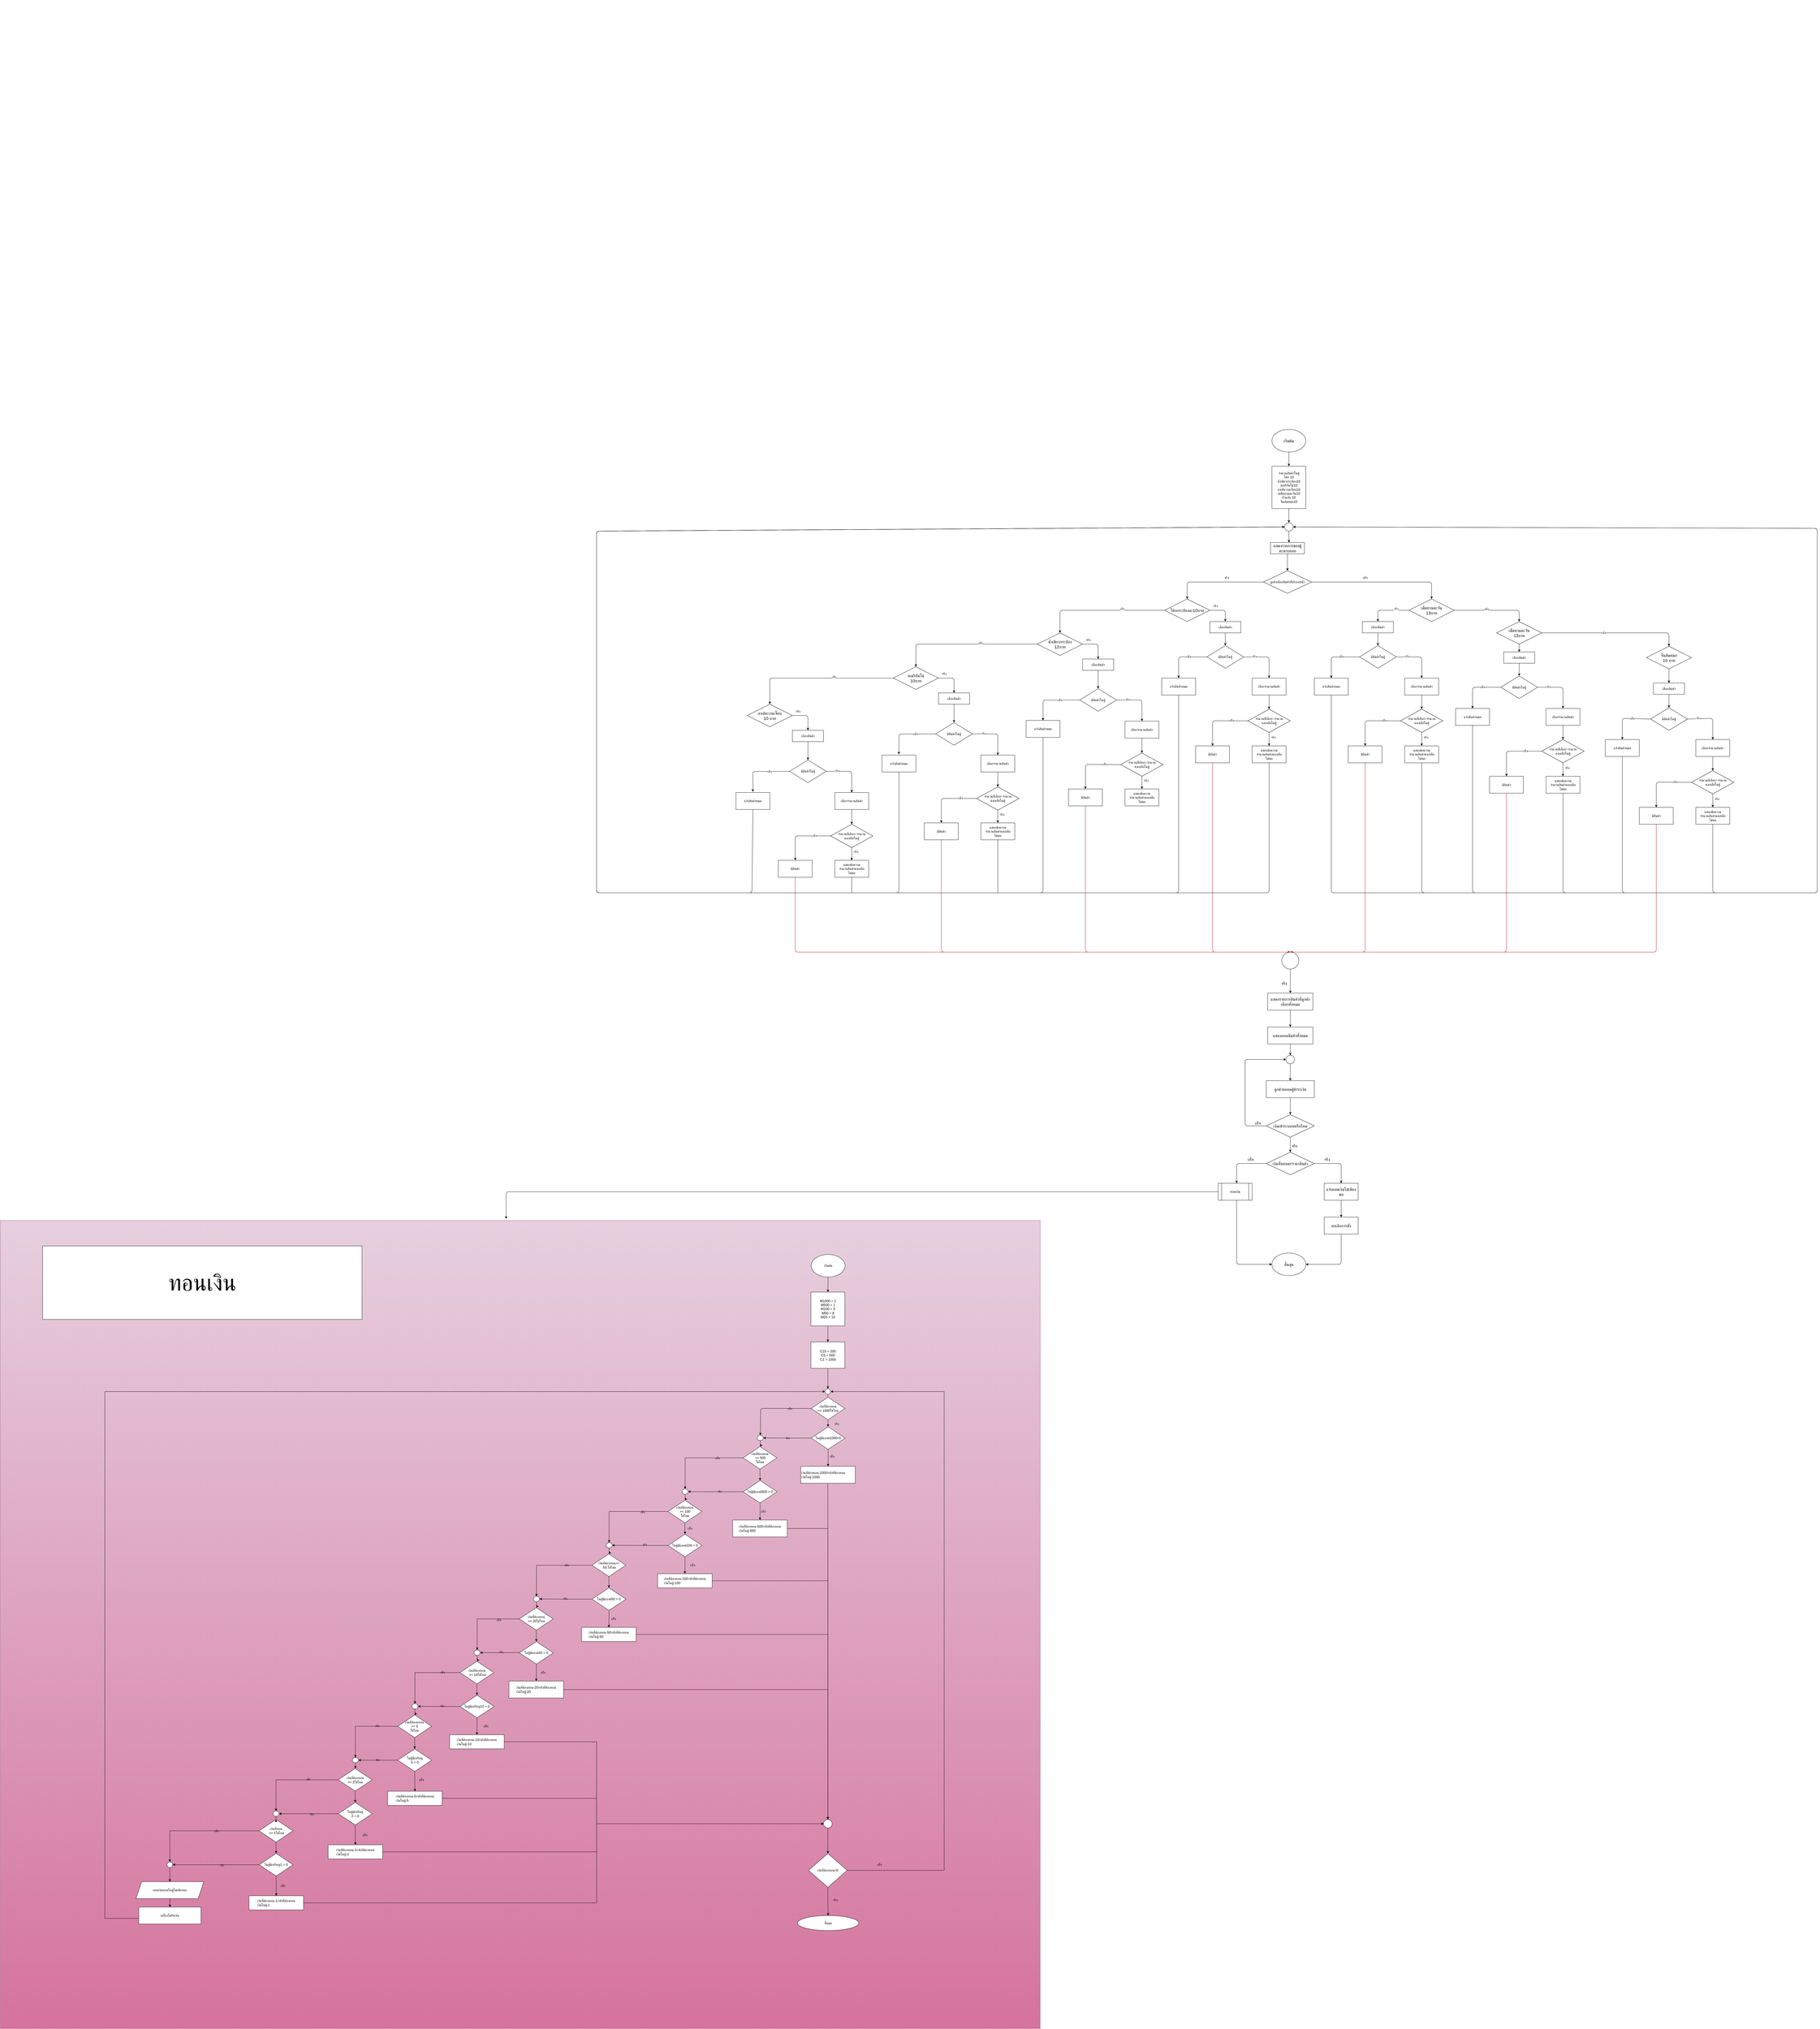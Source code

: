 <mxfile>
    <diagram id="Q6rbvhHQXRr2ytZv1ONJ" name="Page-1">
        <mxGraphModel dx="4973" dy="3873" grid="1" gridSize="10" guides="1" tooltips="1" connect="1" arrows="1" fold="1" page="1" pageScale="1" pageWidth="850" pageHeight="1100" background="#ffffff" math="0" shadow="0">
            <root>
                <mxCell id="0"/>
                <mxCell id="1" parent="0"/>
                <mxCell id="1384" value="" style="rounded=0;whiteSpace=wrap;html=1;fillColor=#e6d0de;strokeColor=#996185;gradientColor=#d5739d;" vertex="1" parent="1">
                    <mxGeometry x="-3710" y="1160" width="3680" height="2860" as="geometry"/>
                </mxCell>
                <mxCell id="1367" style="edgeStyle=none;html=1;exitX=0.5;exitY=1;exitDx=0;exitDy=0;entryX=0.5;entryY=0;entryDx=0;entryDy=0;" edge="1" parent="1" source="9" target="11">
                    <mxGeometry relative="1" as="geometry"/>
                </mxCell>
                <mxCell id="9" value="&lt;font style=&quot;font-size: 15px;&quot;&gt;แสดงรายการของตู้ตะพาบลอย&lt;/font&gt;" style="rounded=0;whiteSpace=wrap;html=1;" parent="1" vertex="1">
                    <mxGeometry x="785" y="-1240" width="120" height="40" as="geometry"/>
                </mxCell>
                <mxCell id="qgahOEUiVm1OIHHilqF--122" style="edgeStyle=none;html=1;exitX=0;exitY=0.5;exitDx=0;exitDy=0;entryX=0.5;entryY=0;entryDx=0;entryDy=0;" parent="1" source="11" target="24" edge="1">
                    <mxGeometry relative="1" as="geometry">
                        <Array as="points">
                            <mxPoint x="490" y="-1100"/>
                        </Array>
                    </mxGeometry>
                </mxCell>
                <mxCell id="1304" style="edgeStyle=none;html=1;exitX=1;exitY=0.5;exitDx=0;exitDy=0;entryX=0.5;entryY=0;entryDx=0;entryDy=0;" edge="1" parent="1" source="11" target="25">
                    <mxGeometry relative="1" as="geometry">
                        <Array as="points">
                            <mxPoint x="1355" y="-1100"/>
                        </Array>
                    </mxGeometry>
                </mxCell>
                <mxCell id="11" value="ลูกค้าเลือกสินค้าที่ประเภทน้ำ" style="rhombus;whiteSpace=wrap;html=1;" parent="1" vertex="1">
                    <mxGeometry x="760" y="-1140" width="170" height="80" as="geometry"/>
                </mxCell>
                <mxCell id="22" value="&lt;font&gt;จริง&lt;/font&gt;" style="text;html=1;align=center;verticalAlign=middle;whiteSpace=wrap;rounded=0;" parent="1" vertex="1">
                    <mxGeometry x="600" y="-1130" width="60" height="30" as="geometry"/>
                </mxCell>
                <mxCell id="23" value="&lt;font&gt;เท็จ&lt;/font&gt;" style="text;html=1;align=center;verticalAlign=middle;whiteSpace=wrap;rounded=0;" parent="1" vertex="1">
                    <mxGeometry x="1090" y="-1130" width="60" height="30" as="geometry"/>
                </mxCell>
                <mxCell id="qgahOEUiVm1OIHHilqF--123" style="edgeStyle=none;html=1;exitX=1;exitY=0.5;exitDx=0;exitDy=0;entryX=0.5;entryY=0;entryDx=0;entryDy=0;" parent="1" source="24" target="29" edge="1">
                    <mxGeometry relative="1" as="geometry">
                        <Array as="points">
                            <mxPoint x="625" y="-1000"/>
                        </Array>
                    </mxGeometry>
                </mxCell>
                <mxCell id="1237" style="edgeStyle=none;html=1;exitX=0;exitY=0.5;exitDx=0;exitDy=0;entryX=0.5;entryY=0;entryDx=0;entryDy=0;" edge="1" parent="1" source="24" target="30">
                    <mxGeometry relative="1" as="geometry">
                        <Array as="points">
                            <mxPoint x="40" y="-1000"/>
                        </Array>
                    </mxGeometry>
                </mxCell>
                <mxCell id="1262" value="เท็จ" style="edgeLabel;html=1;align=center;verticalAlign=middle;resizable=0;points=[];" vertex="1" connectable="0" parent="1237">
                    <mxGeometry x="-0.332" y="-5" relative="1" as="geometry">
                        <mxPoint as="offset"/>
                    </mxGeometry>
                </mxCell>
                <mxCell id="24" value="&lt;font style=&quot;font-size: 15px;&quot;&gt;โค้กกระป๋องละ10บาท&lt;/font&gt;" style="rhombus;whiteSpace=wrap;html=1;" parent="1" vertex="1">
                    <mxGeometry x="410" y="-1040" width="160" height="80" as="geometry"/>
                </mxCell>
                <mxCell id="1305" style="edgeStyle=none;html=1;exitX=0;exitY=0.5;exitDx=0;exitDy=0;entryX=0.5;entryY=0;entryDx=0;entryDy=0;" edge="1" parent="1" source="25" target="1288">
                    <mxGeometry relative="1" as="geometry">
                        <Array as="points">
                            <mxPoint x="1165" y="-1000"/>
                        </Array>
                    </mxGeometry>
                </mxCell>
                <mxCell id="1306" value="จริง" style="edgeLabel;html=1;align=center;verticalAlign=middle;resizable=0;points=[];" vertex="1" connectable="0" parent="1305">
                    <mxGeometry x="-0.389" y="-6" relative="1" as="geometry">
                        <mxPoint as="offset"/>
                    </mxGeometry>
                </mxCell>
                <mxCell id="1349" style="edgeStyle=none;html=1;exitX=1;exitY=0.5;exitDx=0;exitDy=0;entryX=0.5;entryY=0;entryDx=0;entryDy=0;" edge="1" parent="1" source="25" target="1309">
                    <mxGeometry relative="1" as="geometry">
                        <Array as="points">
                            <mxPoint x="1665" y="-1000"/>
                        </Array>
                    </mxGeometry>
                </mxCell>
                <mxCell id="1350" value="เท็จ" style="edgeLabel;html=1;align=center;verticalAlign=middle;resizable=0;points=[];" vertex="1" connectable="0" parent="1349">
                    <mxGeometry x="-0.161" y="4" relative="1" as="geometry">
                        <mxPoint as="offset"/>
                    </mxGeometry>
                </mxCell>
                <mxCell id="25" value="&lt;font style=&quot;font-size: 15px;&quot;&gt;เม็ดทานตะวัน&lt;/font&gt;&lt;div&gt;&lt;font style=&quot;font-size: 15px;&quot;&gt;13บาท&lt;/font&gt;&lt;/div&gt;" style="rhombus;whiteSpace=wrap;html=1;" parent="1" vertex="1">
                    <mxGeometry x="1275" y="-1040" width="160" height="80" as="geometry"/>
                </mxCell>
                <mxCell id="1201" style="edgeStyle=none;html=1;exitX=0.5;exitY=1;exitDx=0;exitDy=0;entryX=0.5;entryY=0;entryDx=0;entryDy=0;" edge="1" parent="1" source="29" target="1184">
                    <mxGeometry relative="1" as="geometry"/>
                </mxCell>
                <mxCell id="29" value="เลือกสินค้า" style="rounded=0;whiteSpace=wrap;html=1;" parent="1" vertex="1">
                    <mxGeometry x="570" y="-960" width="110" height="40" as="geometry"/>
                </mxCell>
                <mxCell id="1228" style="edgeStyle=none;html=1;exitX=1;exitY=0.5;exitDx=0;exitDy=0;entryX=0.5;entryY=0;entryDx=0;entryDy=0;" edge="1" parent="1" source="30" target="1215">
                    <mxGeometry relative="1" as="geometry">
                        <Array as="points">
                            <mxPoint x="175" y="-880"/>
                        </Array>
                    </mxGeometry>
                </mxCell>
                <mxCell id="1263" style="edgeStyle=none;html=1;exitX=0;exitY=0.5;exitDx=0;exitDy=0;entryX=0.5;entryY=0;entryDx=0;entryDy=0;" edge="1" parent="1" source="30" target="1243">
                    <mxGeometry relative="1" as="geometry">
                        <Array as="points">
                            <mxPoint x="-470" y="-880"/>
                        </Array>
                    </mxGeometry>
                </mxCell>
                <mxCell id="1264" value="เท็จ" style="edgeLabel;html=1;align=center;verticalAlign=middle;resizable=0;points=[];" vertex="1" connectable="0" parent="1263">
                    <mxGeometry x="-0.207" y="-4" relative="1" as="geometry">
                        <mxPoint as="offset"/>
                    </mxGeometry>
                </mxCell>
                <mxCell id="30" value="&lt;font style=&quot;font-size: 15px;&quot;&gt;น้ำเขียวกระป๋อง&lt;/font&gt;&lt;div&gt;&lt;font style=&quot;font-size: 15px;&quot;&gt;12บาท&lt;/font&gt;&lt;/div&gt;" style="rhombus;whiteSpace=wrap;html=1;" parent="1" vertex="1">
                    <mxGeometry x="-40" y="-920" width="160" height="80" as="geometry"/>
                </mxCell>
                <mxCell id="qgahOEUiVm1OIHHilqF--51" value="จริง" style="text;html=1;align=center;verticalAlign=middle;whiteSpace=wrap;rounded=0;" parent="1" vertex="1">
                    <mxGeometry x="560" y="-1030" width="60" height="30" as="geometry"/>
                </mxCell>
                <mxCell id="484" style="edgeStyle=none;html=1;exitX=0.5;exitY=1;exitDx=0;exitDy=0;entryX=0.5;entryY=0;entryDx=0;entryDy=0;" parent="1" source="qgahOEUiVm1OIHHilqF--140" target="482" edge="1">
                    <mxGeometry relative="1" as="geometry"/>
                </mxCell>
                <mxCell id="qgahOEUiVm1OIHHilqF--140" value="&lt;font style=&quot;font-size: 15px;&quot;&gt;ลูกค้าหยอดตู้ชำระเงิน&lt;/font&gt;" style="rounded=0;whiteSpace=wrap;html=1;" parent="1" vertex="1">
                    <mxGeometry x="770" y="665" width="170" height="60" as="geometry"/>
                </mxCell>
                <mxCell id="93" style="edgeStyle=none;html=1;exitX=0.5;exitY=1;exitDx=0;exitDy=0;entryX=0.5;entryY=0;entryDx=0;entryDy=0;" parent="1" source="1356" target="91" edge="1">
                    <mxGeometry relative="1" as="geometry">
                        <mxPoint x="855" y="275" as="sourcePoint"/>
                    </mxGeometry>
                </mxCell>
                <mxCell id="42" value="&lt;span style=&quot;font-size: 15px;&quot;&gt;จริง&lt;/span&gt;" style="text;html=1;align=center;verticalAlign=middle;whiteSpace=wrap;rounded=0;" parent="1" vertex="1">
                    <mxGeometry x="802.5" y="305" width="60" height="30" as="geometry"/>
                </mxCell>
                <mxCell id="58" style="edgeStyle=none;html=1;exitX=1;exitY=0.5;exitDx=0;exitDy=0;entryX=0.5;entryY=0;entryDx=0;entryDy=0;" parent="1" source="48" edge="1">
                    <mxGeometry relative="1" as="geometry">
                        <mxPoint x="1035" y="1028.13" as="targetPoint"/>
                        <Array as="points">
                            <mxPoint x="1035" y="958.13"/>
                        </Array>
                    </mxGeometry>
                </mxCell>
                <mxCell id="480" style="edgeStyle=none;html=1;exitX=0;exitY=0.5;exitDx=0;exitDy=0;entryX=0.5;entryY=0;entryDx=0;entryDy=0;" parent="1" source="48" edge="1">
                    <mxGeometry relative="1" as="geometry">
                        <mxPoint x="665" y="1028.13" as="targetPoint"/>
                        <Array as="points">
                            <mxPoint x="665" y="958.13"/>
                        </Array>
                    </mxGeometry>
                </mxCell>
                <mxCell id="48" value="&lt;span style=&quot;font-size: 15px;&quot;&gt;เงินที่หยอด&amp;lt;ราคาสินค้า&lt;/span&gt;" style="rhombus;whiteSpace=wrap;html=1;" parent="1" vertex="1">
                    <mxGeometry x="770" y="918.13" width="170" height="80" as="geometry"/>
                </mxCell>
                <mxCell id="61" style="edgeStyle=none;html=1;exitX=0.5;exitY=1;exitDx=0;exitDy=0;entryX=0.5;entryY=0;entryDx=0;entryDy=0;" parent="1" edge="1">
                    <mxGeometry relative="1" as="geometry">
                        <mxPoint x="1035" y="1088.13" as="sourcePoint"/>
                        <mxPoint x="1035" y="1148.13" as="targetPoint"/>
                    </mxGeometry>
                </mxCell>
                <mxCell id="52" value="&lt;font style=&quot;font-size: 15px;&quot;&gt;แจ้งยอดเงินไม่เพียงพอ&lt;/font&gt;" style="rounded=0;whiteSpace=wrap;html=1;" parent="1" vertex="1">
                    <mxGeometry x="975" y="1028.13" width="120" height="60" as="geometry"/>
                </mxCell>
                <mxCell id="54" value="&lt;font style=&quot;font-size: 15px;&quot;&gt;เท็จ&lt;/font&gt;" style="text;html=1;align=center;verticalAlign=middle;whiteSpace=wrap;rounded=0;" parent="1" vertex="1">
                    <mxGeometry x="685" y="928.13" width="60" height="30" as="geometry"/>
                </mxCell>
                <mxCell id="56" value="&lt;font style=&quot;font-size: 15px;&quot;&gt;จริง&lt;/font&gt;" style="text;html=1;align=center;verticalAlign=middle;whiteSpace=wrap;rounded=0;" parent="1" vertex="1">
                    <mxGeometry x="955" y="928.13" width="60" height="30" as="geometry"/>
                </mxCell>
                <mxCell id="1389" style="edgeStyle=none;html=1;exitX=0.5;exitY=1;exitDx=0;exitDy=0;entryX=1;entryY=0.5;entryDx=0;entryDy=0;" edge="1" parent="1" source="60" target="481">
                    <mxGeometry relative="1" as="geometry">
                        <Array as="points">
                            <mxPoint x="1035" y="1315"/>
                        </Array>
                    </mxGeometry>
                </mxCell>
                <mxCell id="60" value="&lt;font style=&quot;font-size: 15px;&quot;&gt;ยกเลิกการสั่ง&lt;/font&gt;" style="rounded=0;whiteSpace=wrap;html=1;" parent="1" vertex="1">
                    <mxGeometry x="975" y="1148.13" width="120" height="60" as="geometry"/>
                </mxCell>
                <mxCell id="1368" style="edgeStyle=none;html=1;exitX=0.5;exitY=1;exitDx=0;exitDy=0;entryX=0.5;entryY=0;entryDx=0;entryDy=0;" edge="1" parent="1" source="64" target="1183">
                    <mxGeometry relative="1" as="geometry"/>
                </mxCell>
                <mxCell id="64" value="&lt;span style=&quot;font-size: 15px;&quot;&gt;เริ่มต้น&lt;/span&gt;" style="ellipse;whiteSpace=wrap;html=1;" parent="1" vertex="1">
                    <mxGeometry x="790" y="-1640" width="120" height="80" as="geometry"/>
                </mxCell>
                <mxCell id="94" style="edgeStyle=none;html=1;exitX=0.5;exitY=1;exitDx=0;exitDy=0;entryX=0.5;entryY=0;entryDx=0;entryDy=0;" parent="1" source="91" target="92" edge="1">
                    <mxGeometry relative="1" as="geometry"/>
                </mxCell>
                <mxCell id="91" value="&lt;font style=&quot;font-size: 15px;&quot;&gt;แสดงรายการสินค้าที่ลูกค้าเลือกทั้งหมด&lt;/font&gt;" style="rounded=0;whiteSpace=wrap;html=1;" parent="1" vertex="1">
                    <mxGeometry x="775" y="355" width="160" height="60" as="geometry"/>
                </mxCell>
                <mxCell id="487" style="edgeStyle=none;html=1;exitX=0.5;exitY=1;exitDx=0;exitDy=0;entryX=0.5;entryY=0;entryDx=0;entryDy=0;" parent="1" source="92" target="485" edge="1">
                    <mxGeometry relative="1" as="geometry"/>
                </mxCell>
                <mxCell id="92" value="&lt;font style=&quot;font-size: 15px;&quot;&gt;แสดงยอดสินค้าทั้งหมด&lt;/font&gt;" style="rounded=0;whiteSpace=wrap;html=1;" parent="1" vertex="1">
                    <mxGeometry x="775" y="475" width="160" height="60" as="geometry"/>
                </mxCell>
                <mxCell id="481" value="&lt;font style=&quot;font-size: 15px;&quot;&gt;สิ้นสุด&lt;/font&gt;" style="ellipse;whiteSpace=wrap;html=1;" parent="1" vertex="1">
                    <mxGeometry x="790" y="1275" width="120" height="80" as="geometry"/>
                </mxCell>
                <mxCell id="491" style="edgeStyle=none;html=1;exitX=0.5;exitY=1;exitDx=0;exitDy=0;entryX=0.5;entryY=0;entryDx=0;entryDy=0;" parent="1" source="482" target="48" edge="1">
                    <mxGeometry relative="1" as="geometry"/>
                </mxCell>
                <mxCell id="493" style="edgeStyle=none;html=1;exitX=0;exitY=0.5;exitDx=0;exitDy=0;entryX=0;entryY=0.5;entryDx=0;entryDy=0;" parent="1" source="482" target="485" edge="1">
                    <mxGeometry relative="1" as="geometry">
                        <Array as="points">
                            <mxPoint x="695" y="825"/>
                            <mxPoint x="695" y="590"/>
                        </Array>
                    </mxGeometry>
                </mxCell>
                <mxCell id="482" value="&lt;font style=&quot;font-size: 15px;&quot;&gt;เงินเข้าระบบบหรือไหม&lt;/font&gt;" style="rhombus;whiteSpace=wrap;html=1;" parent="1" vertex="1">
                    <mxGeometry x="770" y="785" width="170" height="80" as="geometry"/>
                </mxCell>
                <mxCell id="486" style="edgeStyle=none;html=1;exitX=0.5;exitY=1;exitDx=0;exitDy=0;entryX=0.5;entryY=0;entryDx=0;entryDy=0;" parent="1" source="485" target="qgahOEUiVm1OIHHilqF--140" edge="1">
                    <mxGeometry relative="1" as="geometry"/>
                </mxCell>
                <mxCell id="485" value="" style="ellipse;whiteSpace=wrap;html=1;aspect=fixed;" parent="1" vertex="1">
                    <mxGeometry x="840" y="575" width="30" height="30" as="geometry"/>
                </mxCell>
                <mxCell id="492" value="&lt;font style=&quot;font-size: 15px;&quot;&gt;จริง&lt;/font&gt;" style="text;html=1;align=center;verticalAlign=middle;whiteSpace=wrap;rounded=0;" parent="1" vertex="1">
                    <mxGeometry x="840" y="875" width="60" height="40" as="geometry"/>
                </mxCell>
                <mxCell id="494" value="&lt;font style=&quot;font-size: 15px;&quot;&gt;เท็จ&lt;/font&gt;" style="text;html=1;align=center;verticalAlign=middle;whiteSpace=wrap;rounded=0;" parent="1" vertex="1">
                    <mxGeometry x="710" y="800" width="60" height="30" as="geometry"/>
                </mxCell>
                <mxCell id="903" style="edgeStyle=none;html=1;exitX=0.5;exitY=1;exitDx=0;exitDy=0;entryX=0.5;entryY=0;entryDx=0;entryDy=0;labelBackgroundColor=none;labelBorderColor=none;" edge="1" parent="1" source="754" target="755">
                    <mxGeometry relative="1" as="geometry"/>
                </mxCell>
                <mxCell id="754" value="เริ่มต้น" style="ellipse;whiteSpace=wrap;html=1;labelBackgroundColor=none;labelBorderColor=none;" vertex="1" parent="1">
                    <mxGeometry x="-840.48" y="1280" width="120" height="80" as="geometry"/>
                </mxCell>
                <mxCell id="904" style="edgeStyle=none;html=1;exitX=0.5;exitY=1;exitDx=0;exitDy=0;entryX=0.5;entryY=0;entryDx=0;entryDy=0;labelBackgroundColor=none;labelBorderColor=none;" edge="1" parent="1" source="755" target="756">
                    <mxGeometry relative="1" as="geometry"/>
                </mxCell>
                <mxCell id="755" value="M1000 = 1&lt;div&gt;&lt;span style=&quot;&quot;&gt;M500 = 1&lt;/span&gt;&lt;/div&gt;&lt;div&gt;&lt;span style=&quot;&quot;&gt;M100 = 3&lt;/span&gt;&lt;/div&gt;&lt;div&gt;&lt;span style=&quot;&quot;&gt;M50 = 8&lt;/span&gt;&lt;/div&gt;&lt;div&gt;M20 = 15&lt;/div&gt;" style="rounded=0;whiteSpace=wrap;html=1;labelBackgroundColor=none;labelBorderColor=none;" vertex="1" parent="1">
                    <mxGeometry x="-841.41" y="1413.13" width="120" height="120" as="geometry"/>
                </mxCell>
                <mxCell id="905" style="edgeStyle=none;html=1;exitX=0.5;exitY=1;exitDx=0;exitDy=0;entryX=0.5;entryY=0;entryDx=0;entryDy=0;labelBackgroundColor=none;labelBorderColor=none;" edge="1" parent="1" source="756" target="870">
                    <mxGeometry relative="1" as="geometry"/>
                </mxCell>
                <mxCell id="756" value="C10 = 200&lt;div&gt;C5 = 500&lt;/div&gt;&lt;div&gt;C1 = 1000&lt;/div&gt;" style="rounded=0;whiteSpace=wrap;html=1;labelBackgroundColor=none;labelBorderColor=none;" vertex="1" parent="1">
                    <mxGeometry x="-841.41" y="1590" width="120" height="93.13" as="geometry"/>
                </mxCell>
                <mxCell id="767" style="edgeStyle=orthogonalEdgeStyle;rounded=0;orthogonalLoop=1;jettySize=auto;html=1;entryX=0.5;entryY=0;entryDx=0;entryDy=0;labelBackgroundColor=none;labelBorderColor=none;" edge="1" parent="1" source="870" target="773">
                    <mxGeometry relative="1" as="geometry"/>
                </mxCell>
                <mxCell id="771" style="edgeStyle=orthogonalEdgeStyle;rounded=0;orthogonalLoop=1;jettySize=auto;html=1;entryX=0.5;entryY=0;entryDx=0;entryDy=0;labelBackgroundColor=none;labelBorderColor=none;" edge="1" parent="1" source="781" target="779">
                    <mxGeometry relative="1" as="geometry"/>
                </mxCell>
                <mxCell id="772" style="edgeStyle=orthogonalEdgeStyle;rounded=0;orthogonalLoop=1;jettySize=auto;html=1;entryX=0.5;entryY=0;entryDx=0;entryDy=0;labelBackgroundColor=none;labelBorderColor=none;" edge="1" parent="1" source="773" target="776">
                    <mxGeometry relative="1" as="geometry"/>
                </mxCell>
                <mxCell id="906" style="edgeStyle=none;html=1;exitX=0;exitY=0.5;exitDx=0;exitDy=0;entryX=0.5;entryY=0;entryDx=0;entryDy=0;labelBackgroundColor=none;labelBorderColor=none;" edge="1" parent="1">
                    <mxGeometry relative="1" as="geometry">
                        <mxPoint x="-840.48" y="1825.25" as="sourcePoint"/>
                        <mxPoint x="-1020.315" y="1920" as="targetPoint"/>
                        <Array as="points">
                            <mxPoint x="-1019.55" y="1825"/>
                        </Array>
                    </mxGeometry>
                </mxCell>
                <mxCell id="907" value="เท็จ" style="edgeLabel;html=1;align=center;verticalAlign=middle;resizable=0;points=[];labelBackgroundColor=none;labelBorderColor=none;" vertex="1" connectable="0" parent="906">
                    <mxGeometry x="-0.448" y="1" relative="1" as="geometry">
                        <mxPoint as="offset"/>
                    </mxGeometry>
                </mxCell>
                <mxCell id="773" value="เงินที่ต้องทอน&lt;div&gt;&amp;gt;= 1000&lt;span style=&quot;&quot;&gt;ใช่ไหม&lt;/span&gt;&lt;/div&gt;" style="rhombus;whiteSpace=wrap;html=1;labelBackgroundColor=none;labelBorderColor=none;" vertex="1" parent="1">
                    <mxGeometry x="-840.91" y="1785.25" width="120" height="80" as="geometry"/>
                </mxCell>
                <mxCell id="774" style="edgeStyle=orthogonalEdgeStyle;rounded=0;orthogonalLoop=1;jettySize=auto;html=1;entryX=1;entryY=0.5;entryDx=0;entryDy=0;labelBackgroundColor=none;labelBorderColor=none;" edge="1" parent="1" source="776" target="781">
                    <mxGeometry relative="1" as="geometry">
                        <mxPoint x="-879.88" y="1890" as="targetPoint"/>
                    </mxGeometry>
                </mxCell>
                <mxCell id="908" value="จริง" style="edgeLabel;html=1;align=center;verticalAlign=middle;resizable=0;points=[];labelBackgroundColor=none;labelBorderColor=none;" vertex="1" connectable="0" parent="774">
                    <mxGeometry x="-0.009" relative="1" as="geometry">
                        <mxPoint as="offset"/>
                    </mxGeometry>
                </mxCell>
                <mxCell id="775" style="edgeStyle=orthogonalEdgeStyle;rounded=0;orthogonalLoop=1;jettySize=auto;html=1;entryX=0.5;entryY=0;entryDx=0;entryDy=0;labelBackgroundColor=none;labelBorderColor=none;" edge="1" parent="1" source="776" target="783">
                    <mxGeometry relative="1" as="geometry"/>
                </mxCell>
                <mxCell id="776" value="ในตู้มีแบงค์1000=0" style="rhombus;whiteSpace=wrap;html=1;labelBackgroundColor=none;labelBorderColor=none;" vertex="1" parent="1">
                    <mxGeometry x="-840.48" y="1890" width="120" height="80" as="geometry"/>
                </mxCell>
                <mxCell id="777" style="edgeStyle=orthogonalEdgeStyle;rounded=0;orthogonalLoop=1;jettySize=auto;html=1;entryX=0.5;entryY=0;entryDx=0;entryDy=0;labelBackgroundColor=none;labelBorderColor=none;" edge="1" parent="1" source="779" target="786">
                    <mxGeometry relative="1" as="geometry"/>
                </mxCell>
                <mxCell id="778" style="edgeStyle=orthogonalEdgeStyle;rounded=0;orthogonalLoop=1;jettySize=auto;html=1;entryX=0.5;entryY=0;entryDx=0;entryDy=0;labelBackgroundColor=none;labelBorderColor=none;" edge="1" parent="1" source="779" target="793">
                    <mxGeometry relative="1" as="geometry"/>
                </mxCell>
                <mxCell id="909" value="เท็จ" style="edgeLabel;html=1;align=center;verticalAlign=middle;resizable=0;points=[];labelBackgroundColor=none;labelBorderColor=none;" vertex="1" connectable="0" parent="778">
                    <mxGeometry x="-0.426" y="1" relative="1" as="geometry">
                        <mxPoint as="offset"/>
                    </mxGeometry>
                </mxCell>
                <mxCell id="779" value="เงินที่ต้องทอน&lt;div&gt;&amp;nbsp;&amp;gt;= 500&lt;/div&gt;&lt;div&gt;ใช่ไหม&lt;/div&gt;" style="rhombus;whiteSpace=wrap;html=1;labelBackgroundColor=none;labelBorderColor=none;" vertex="1" parent="1">
                    <mxGeometry x="-1081.61" y="1960" width="120" height="80" as="geometry"/>
                </mxCell>
                <mxCell id="781" value="" style="ellipse;whiteSpace=wrap;html=1;labelBackgroundColor=none;labelBorderColor=none;" vertex="1" parent="1">
                    <mxGeometry x="-1031.61" y="1920" width="21.73" height="19" as="geometry"/>
                </mxCell>
                <mxCell id="782" style="edgeStyle=orthogonalEdgeStyle;rounded=0;orthogonalLoop=1;jettySize=auto;html=1;entryX=0.5;entryY=0;entryDx=0;entryDy=0;labelBackgroundColor=none;labelBorderColor=none;" edge="1" parent="1" source="783" target="863">
                    <mxGeometry relative="1" as="geometry">
                        <Array as="points">
                            <mxPoint x="-780.88" y="2910"/>
                        </Array>
                    </mxGeometry>
                </mxCell>
                <mxCell id="783" value="เงินที่ต้องทอน-1000=ตังที่ต้องทอน&lt;div&gt;&lt;span style=&quot;&quot;&gt;เงินในตู้-1000&lt;/span&gt;&lt;/div&gt;" style="whiteSpace=wrap;html=1;align=left;labelBackgroundColor=none;labelBorderColor=none;" vertex="1" parent="1">
                    <mxGeometry x="-877.42" y="2030" width="193.01" height="60" as="geometry"/>
                </mxCell>
                <mxCell id="784" style="edgeStyle=orthogonalEdgeStyle;rounded=0;orthogonalLoop=1;jettySize=auto;html=1;entryX=0.5;entryY=0;entryDx=0;entryDy=0;labelBackgroundColor=none;labelBorderColor=none;" edge="1" parent="1" source="786" target="788">
                    <mxGeometry relative="1" as="geometry"/>
                </mxCell>
                <mxCell id="785" style="edgeStyle=orthogonalEdgeStyle;rounded=0;orthogonalLoop=1;jettySize=auto;html=1;entryX=1;entryY=0.5;entryDx=0;entryDy=0;labelBackgroundColor=none;labelBorderColor=none;" edge="1" parent="1" source="786" target="793">
                    <mxGeometry relative="1" as="geometry"/>
                </mxCell>
                <mxCell id="910" value="จริง" style="edgeLabel;html=1;align=center;verticalAlign=middle;resizable=0;points=[];labelBackgroundColor=none;labelBorderColor=none;" vertex="1" connectable="0" parent="785">
                    <mxGeometry x="-0.135" y="-1" relative="1" as="geometry">
                        <mxPoint as="offset"/>
                    </mxGeometry>
                </mxCell>
                <mxCell id="786" value="ในตู้มีแบงค์500 = 0" style="rhombus;whiteSpace=wrap;html=1;labelBackgroundColor=none;labelBorderColor=none;" vertex="1" parent="1">
                    <mxGeometry x="-1081.18" y="2080" width="120" height="80" as="geometry"/>
                </mxCell>
                <mxCell id="787" style="edgeStyle=orthogonalEdgeStyle;rounded=0;orthogonalLoop=1;jettySize=auto;html=1;entryX=0.5;entryY=0;entryDx=0;entryDy=0;labelBackgroundColor=none;labelBorderColor=none;" edge="1" parent="1" source="788" target="863">
                    <mxGeometry relative="1" as="geometry"/>
                </mxCell>
                <mxCell id="788" value="&lt;span style=&quot;color: rgb(0, 0, 0); text-align: left;&quot;&gt;เงินที่ต้องทอน-500=ตังที่ต้องทอน&lt;/span&gt;&lt;div style=&quot;text-align: left;&quot;&gt;&lt;span style=&quot;&quot;&gt;เงินในตู้-500&lt;/span&gt;&lt;/div&gt;" style="whiteSpace=wrap;html=1;labelBackgroundColor=none;labelBorderColor=none;" vertex="1" parent="1">
                    <mxGeometry x="-1118.12" y="2220" width="193.01" height="60" as="geometry"/>
                </mxCell>
                <mxCell id="789" style="edgeStyle=orthogonalEdgeStyle;rounded=0;orthogonalLoop=1;jettySize=auto;html=1;entryX=0.5;entryY=0;entryDx=0;entryDy=0;labelBackgroundColor=none;labelBorderColor=none;" edge="1" parent="1" source="793" target="792">
                    <mxGeometry relative="1" as="geometry"/>
                </mxCell>
                <mxCell id="790" style="edgeStyle=orthogonalEdgeStyle;rounded=0;orthogonalLoop=1;jettySize=auto;html=1;entryX=0.5;entryY=0;entryDx=0;entryDy=0;labelBackgroundColor=none;labelBorderColor=none;" edge="1" parent="1" source="792" target="796">
                    <mxGeometry relative="1" as="geometry"/>
                </mxCell>
                <mxCell id="791" style="edgeStyle=orthogonalEdgeStyle;rounded=0;orthogonalLoop=1;jettySize=auto;html=1;entryX=0.5;entryY=0;entryDx=0;entryDy=0;labelBackgroundColor=none;labelBorderColor=none;" edge="1" parent="1" source="792" target="803">
                    <mxGeometry relative="1" as="geometry"/>
                </mxCell>
                <mxCell id="911" value="เท็จ" style="edgeLabel;html=1;align=center;verticalAlign=middle;resizable=0;points=[];labelBackgroundColor=none;labelBorderColor=none;" vertex="1" connectable="0" parent="791">
                    <mxGeometry x="-0.434" y="2" relative="1" as="geometry">
                        <mxPoint as="offset"/>
                    </mxGeometry>
                </mxCell>
                <mxCell id="792" value="เงินที่ต้องทอน&lt;div&gt;&amp;gt;= 100&lt;/div&gt;&lt;div&gt;ใช่ไหม&lt;/div&gt;" style="rhombus;whiteSpace=wrap;html=1;labelBackgroundColor=none;labelBorderColor=none;" vertex="1" parent="1">
                    <mxGeometry x="-1347.38" y="2150" width="120" height="80" as="geometry"/>
                </mxCell>
                <mxCell id="793" value="" style="ellipse;whiteSpace=wrap;html=1;labelBackgroundColor=none;labelBorderColor=none;" vertex="1" parent="1">
                    <mxGeometry x="-1297.38" y="2110" width="21.73" height="19" as="geometry"/>
                </mxCell>
                <mxCell id="794" style="edgeStyle=orthogonalEdgeStyle;rounded=0;orthogonalLoop=1;jettySize=auto;html=1;entryX=0.5;entryY=0;entryDx=0;entryDy=0;labelBackgroundColor=none;labelBorderColor=none;" edge="1" parent="1" source="796" target="798">
                    <mxGeometry relative="1" as="geometry"/>
                </mxCell>
                <mxCell id="795" style="edgeStyle=orthogonalEdgeStyle;rounded=0;orthogonalLoop=1;jettySize=auto;html=1;entryX=1;entryY=0.5;entryDx=0;entryDy=0;labelBackgroundColor=none;labelBorderColor=none;" edge="1" parent="1" source="796" target="803">
                    <mxGeometry relative="1" as="geometry"/>
                </mxCell>
                <mxCell id="912" value="จริง" style="edgeLabel;html=1;align=center;verticalAlign=middle;resizable=0;points=[];labelBackgroundColor=none;labelBorderColor=none;" vertex="1" connectable="0" parent="795">
                    <mxGeometry x="-0.161" y="-3" relative="1" as="geometry">
                        <mxPoint as="offset"/>
                    </mxGeometry>
                </mxCell>
                <mxCell id="796" value="ในตู้มีแบงค์100 = 0" style="rhombus;whiteSpace=wrap;html=1;labelBackgroundColor=none;labelBorderColor=none;" vertex="1" parent="1">
                    <mxGeometry x="-1346.95" y="2270" width="120" height="80" as="geometry"/>
                </mxCell>
                <mxCell id="797" style="edgeStyle=orthogonalEdgeStyle;rounded=0;orthogonalLoop=1;jettySize=auto;html=1;entryX=0.5;entryY=0;entryDx=0;entryDy=0;labelBackgroundColor=none;labelBorderColor=none;" edge="1" parent="1" source="798" target="863">
                    <mxGeometry relative="1" as="geometry"/>
                </mxCell>
                <mxCell id="798" value="&lt;span style=&quot;color: rgb(0, 0, 0); text-align: left;&quot;&gt;เงินที่ต้องทอน-100=ตังที่ต้องทอน&lt;/span&gt;&lt;div style=&quot;text-align: left;&quot;&gt;&lt;span style=&quot;&quot;&gt;เงินในตู้-100&lt;/span&gt;&lt;/div&gt;" style="whiteSpace=wrap;html=1;labelBackgroundColor=none;labelBorderColor=none;" vertex="1" parent="1">
                    <mxGeometry x="-1383.89" y="2410" width="193.01" height="50" as="geometry"/>
                </mxCell>
                <mxCell id="799" style="edgeStyle=orthogonalEdgeStyle;rounded=0;orthogonalLoop=1;jettySize=auto;html=1;entryX=0.5;entryY=0;entryDx=0;entryDy=0;labelBackgroundColor=none;labelBorderColor=none;" edge="1" parent="1" source="803" target="802">
                    <mxGeometry relative="1" as="geometry"/>
                </mxCell>
                <mxCell id="800" style="edgeStyle=orthogonalEdgeStyle;rounded=0;orthogonalLoop=1;jettySize=auto;html=1;entryX=0.5;entryY=0;entryDx=0;entryDy=0;labelBackgroundColor=none;labelBorderColor=none;" edge="1" parent="1" source="802" target="806">
                    <mxGeometry relative="1" as="geometry"/>
                </mxCell>
                <mxCell id="801" style="edgeStyle=orthogonalEdgeStyle;rounded=0;orthogonalLoop=1;jettySize=auto;html=1;entryX=0.5;entryY=0;entryDx=0;entryDy=0;labelBackgroundColor=none;labelBorderColor=none;" edge="1" parent="1" source="802" target="813">
                    <mxGeometry relative="1" as="geometry"/>
                </mxCell>
                <mxCell id="914" value="เท็จ" style="edgeLabel;html=1;align=center;verticalAlign=middle;resizable=0;points=[];labelBackgroundColor=none;labelBorderColor=none;" vertex="1" connectable="0" parent="801">
                    <mxGeometry x="-0.411" relative="1" as="geometry">
                        <mxPoint as="offset"/>
                    </mxGeometry>
                </mxCell>
                <mxCell id="802" value="เงินที่ต้องทอน&amp;gt;=&lt;div&gt;&amp;nbsp;50 ใช่ไหม&lt;/div&gt;" style="rhombus;whiteSpace=wrap;html=1;labelBackgroundColor=none;labelBorderColor=none;" vertex="1" parent="1">
                    <mxGeometry x="-1616.38" y="2340" width="120" height="80" as="geometry"/>
                </mxCell>
                <mxCell id="803" value="" style="ellipse;whiteSpace=wrap;html=1;labelBackgroundColor=none;labelBorderColor=none;" vertex="1" parent="1">
                    <mxGeometry x="-1566.38" y="2300" width="21.73" height="19" as="geometry"/>
                </mxCell>
                <mxCell id="804" style="edgeStyle=orthogonalEdgeStyle;rounded=0;orthogonalLoop=1;jettySize=auto;html=1;entryX=0.5;entryY=0;entryDx=0;entryDy=0;labelBackgroundColor=none;labelBorderColor=none;" edge="1" parent="1" source="806" target="808">
                    <mxGeometry relative="1" as="geometry"/>
                </mxCell>
                <mxCell id="805" style="edgeStyle=orthogonalEdgeStyle;rounded=0;orthogonalLoop=1;jettySize=auto;html=1;labelBackgroundColor=none;labelBorderColor=none;" edge="1" parent="1" source="806" target="813">
                    <mxGeometry relative="1" as="geometry"/>
                </mxCell>
                <mxCell id="915" value="จริง" style="edgeLabel;html=1;align=center;verticalAlign=middle;resizable=0;points=[];labelBackgroundColor=none;labelBorderColor=none;" vertex="1" connectable="0" parent="805">
                    <mxGeometry x="0.029" y="-2" relative="1" as="geometry">
                        <mxPoint as="offset"/>
                    </mxGeometry>
                </mxCell>
                <mxCell id="806" value="ในตู้มีแบงค์50 = 0" style="rhombus;whiteSpace=wrap;html=1;labelBackgroundColor=none;labelBorderColor=none;" vertex="1" parent="1">
                    <mxGeometry x="-1615.95" y="2460" width="120" height="80" as="geometry"/>
                </mxCell>
                <mxCell id="807" style="edgeStyle=orthogonalEdgeStyle;rounded=0;orthogonalLoop=1;jettySize=auto;html=1;entryX=0.5;entryY=0;entryDx=0;entryDy=0;labelBackgroundColor=none;labelBorderColor=none;" edge="1" parent="1" source="808" target="863">
                    <mxGeometry relative="1" as="geometry"/>
                </mxCell>
                <mxCell id="808" value="&lt;span style=&quot;color: rgb(0, 0, 0); text-align: left;&quot;&gt;เงินที่ต้องทอน-50=ตังที่ต้องทอน&lt;/span&gt;&lt;div style=&quot;text-align: left;&quot;&gt;&lt;span style=&quot;&quot;&gt;เงินในตู้-50&lt;/span&gt;&lt;/div&gt;" style="whiteSpace=wrap;html=1;labelBackgroundColor=none;labelBorderColor=none;" vertex="1" parent="1">
                    <mxGeometry x="-1652.89" y="2600" width="193.01" height="50" as="geometry"/>
                </mxCell>
                <mxCell id="809" style="edgeStyle=orthogonalEdgeStyle;rounded=0;orthogonalLoop=1;jettySize=auto;html=1;entryX=0.5;entryY=0;entryDx=0;entryDy=0;labelBackgroundColor=none;labelBorderColor=none;" edge="1" parent="1" source="813" target="812">
                    <mxGeometry relative="1" as="geometry"/>
                </mxCell>
                <mxCell id="810" style="edgeStyle=orthogonalEdgeStyle;rounded=0;orthogonalLoop=1;jettySize=auto;html=1;entryX=0.5;entryY=0;entryDx=0;entryDy=0;labelBackgroundColor=none;labelBorderColor=none;" edge="1" parent="1" source="812" target="816">
                    <mxGeometry relative="1" as="geometry"/>
                </mxCell>
                <mxCell id="811" style="edgeStyle=orthogonalEdgeStyle;rounded=0;orthogonalLoop=1;jettySize=auto;html=1;labelBackgroundColor=none;labelBorderColor=none;" edge="1" parent="1" source="812" target="823">
                    <mxGeometry relative="1" as="geometry"/>
                </mxCell>
                <mxCell id="916" value="เท็จ" style="edgeLabel;html=1;align=center;verticalAlign=middle;resizable=0;points=[];labelBackgroundColor=none;labelBorderColor=none;" vertex="1" connectable="0" parent="811">
                    <mxGeometry x="-0.441" y="4" relative="1" as="geometry">
                        <mxPoint as="offset"/>
                    </mxGeometry>
                </mxCell>
                <mxCell id="812" value="เงินที่ต้องทอน&lt;div&gt;&amp;gt;= 20ใช่ไหม&lt;/div&gt;" style="rhombus;whiteSpace=wrap;html=1;labelBackgroundColor=none;labelBorderColor=none;" vertex="1" parent="1">
                    <mxGeometry x="-1873.37" y="2530" width="120" height="80" as="geometry"/>
                </mxCell>
                <mxCell id="813" value="" style="ellipse;whiteSpace=wrap;html=1;labelBackgroundColor=none;labelBorderColor=none;" vertex="1" parent="1">
                    <mxGeometry x="-1823.37" y="2490" width="21.73" height="19" as="geometry"/>
                </mxCell>
                <mxCell id="814" style="edgeStyle=orthogonalEdgeStyle;rounded=0;orthogonalLoop=1;jettySize=auto;html=1;entryX=0.5;entryY=0;entryDx=0;entryDy=0;labelBackgroundColor=none;labelBorderColor=none;" edge="1" parent="1" source="816" target="818">
                    <mxGeometry relative="1" as="geometry"/>
                </mxCell>
                <mxCell id="815" style="edgeStyle=orthogonalEdgeStyle;rounded=0;orthogonalLoop=1;jettySize=auto;html=1;entryX=1;entryY=0.5;entryDx=0;entryDy=0;labelBackgroundColor=none;labelBorderColor=none;" edge="1" parent="1" source="816" target="823">
                    <mxGeometry relative="1" as="geometry">
                        <Array as="points">
                            <mxPoint x="-2011.88" y="2690"/>
                        </Array>
                    </mxGeometry>
                </mxCell>
                <mxCell id="917" value="จริง" style="edgeLabel;html=1;align=center;verticalAlign=middle;resizable=0;points=[];labelBackgroundColor=none;labelBorderColor=none;" vertex="1" connectable="0" parent="815">
                    <mxGeometry x="-0.055" y="-3" relative="1" as="geometry">
                        <mxPoint as="offset"/>
                    </mxGeometry>
                </mxCell>
                <mxCell id="816" value="ในตู้มีแบงค์20 = 0" style="rhombus;whiteSpace=wrap;html=1;labelBackgroundColor=none;labelBorderColor=none;" vertex="1" parent="1">
                    <mxGeometry x="-1872.94" y="2650" width="120" height="80" as="geometry"/>
                </mxCell>
                <mxCell id="817" style="edgeStyle=orthogonalEdgeStyle;rounded=0;orthogonalLoop=1;jettySize=auto;html=1;entryX=0.5;entryY=0;entryDx=0;entryDy=0;labelBackgroundColor=none;labelBorderColor=none;" edge="1" parent="1" source="818" target="863">
                    <mxGeometry relative="1" as="geometry"/>
                </mxCell>
                <mxCell id="818" value="&lt;span style=&quot;color: rgb(0, 0, 0); text-align: left;&quot;&gt;เงินที่ต้องทอน-20=ตังที่ต้องทอน&lt;/span&gt;&lt;div style=&quot;text-align: left;&quot;&gt;&lt;span style=&quot;&quot;&gt;เงินในตู้-20&lt;/span&gt;&lt;/div&gt;" style="whiteSpace=wrap;html=1;labelBackgroundColor=none;labelBorderColor=none;" vertex="1" parent="1">
                    <mxGeometry x="-1909.88" y="2790" width="193.01" height="60" as="geometry"/>
                </mxCell>
                <mxCell id="819" style="edgeStyle=orthogonalEdgeStyle;rounded=0;orthogonalLoop=1;jettySize=auto;html=1;entryX=0.5;entryY=0;entryDx=0;entryDy=0;labelBackgroundColor=none;labelBorderColor=none;" edge="1" parent="1" source="823" target="822">
                    <mxGeometry relative="1" as="geometry"/>
                </mxCell>
                <mxCell id="820" style="edgeStyle=orthogonalEdgeStyle;rounded=0;orthogonalLoop=1;jettySize=auto;html=1;entryX=0.5;entryY=0;entryDx=0;entryDy=0;labelBackgroundColor=none;labelBorderColor=none;" edge="1" parent="1" source="822" target="826">
                    <mxGeometry relative="1" as="geometry"/>
                </mxCell>
                <mxCell id="821" style="edgeStyle=orthogonalEdgeStyle;rounded=0;orthogonalLoop=1;jettySize=auto;html=1;entryX=0.5;entryY=0;entryDx=0;entryDy=0;labelBackgroundColor=none;labelBorderColor=none;" edge="1" parent="1" source="822" target="833">
                    <mxGeometry relative="1" as="geometry"/>
                </mxCell>
                <mxCell id="918" value="เท็จ" style="edgeLabel;html=1;align=center;verticalAlign=middle;resizable=0;points=[];labelBackgroundColor=none;labelBorderColor=none;" vertex="1" connectable="0" parent="821">
                    <mxGeometry x="-0.541" y="-1" relative="1" as="geometry">
                        <mxPoint as="offset"/>
                    </mxGeometry>
                </mxCell>
                <mxCell id="822" value="เงินที่ต้องทอน&lt;div&gt;&amp;nbsp;&amp;gt;= 10ใช่ไหม&lt;/div&gt;" style="rhombus;whiteSpace=wrap;html=1;labelBackgroundColor=none;labelBorderColor=none;" vertex="1" parent="1">
                    <mxGeometry x="-2083.37" y="2720" width="120" height="80" as="geometry"/>
                </mxCell>
                <mxCell id="823" value="" style="ellipse;whiteSpace=wrap;html=1;labelBackgroundColor=none;labelBorderColor=none;" vertex="1" parent="1">
                    <mxGeometry x="-2033.37" y="2680" width="21.73" height="19" as="geometry"/>
                </mxCell>
                <mxCell id="824" style="edgeStyle=orthogonalEdgeStyle;rounded=0;orthogonalLoop=1;jettySize=auto;html=1;entryX=0.5;entryY=0;entryDx=0;entryDy=0;labelBackgroundColor=none;labelBorderColor=none;" edge="1" parent="1" source="826" target="828">
                    <mxGeometry relative="1" as="geometry"/>
                </mxCell>
                <mxCell id="825" style="edgeStyle=orthogonalEdgeStyle;rounded=0;orthogonalLoop=1;jettySize=auto;html=1;entryX=1;entryY=0.5;entryDx=0;entryDy=0;labelBackgroundColor=none;labelBorderColor=none;" edge="1" parent="1" source="826" target="833">
                    <mxGeometry relative="1" as="geometry"/>
                </mxCell>
                <mxCell id="919" value="จริง" style="edgeLabel;html=1;align=center;verticalAlign=middle;resizable=0;points=[];labelBackgroundColor=none;labelBorderColor=none;" vertex="1" connectable="0" parent="825">
                    <mxGeometry x="-0.145" y="-2" relative="1" as="geometry">
                        <mxPoint as="offset"/>
                    </mxGeometry>
                </mxCell>
                <mxCell id="826" value="ในตู้มีเหรียญ10 = 0" style="rhombus;whiteSpace=wrap;html=1;labelBackgroundColor=none;labelBorderColor=none;" vertex="1" parent="1">
                    <mxGeometry x="-2082.94" y="2840" width="120" height="80" as="geometry"/>
                </mxCell>
                <mxCell id="827" style="edgeStyle=orthogonalEdgeStyle;rounded=0;orthogonalLoop=1;jettySize=auto;html=1;entryX=0;entryY=0.5;entryDx=0;entryDy=0;labelBackgroundColor=none;labelBorderColor=none;" edge="1" parent="1" source="828" target="863">
                    <mxGeometry relative="1" as="geometry">
                        <Array as="points">
                            <mxPoint x="-1599.88" y="3005"/>
                            <mxPoint x="-1599.88" y="3295"/>
                        </Array>
                    </mxGeometry>
                </mxCell>
                <mxCell id="828" value="&lt;span style=&quot;color: rgb(0, 0, 0); text-align: left;&quot;&gt;เงินที่ต้องทอน-10=ตังที่ต้องทอน&lt;/span&gt;&lt;div style=&quot;text-align: left;&quot;&gt;&lt;span style=&quot;&quot;&gt;เงินในตู้-10&lt;/span&gt;&lt;/div&gt;" style="whiteSpace=wrap;html=1;labelBackgroundColor=none;labelBorderColor=none;" vertex="1" parent="1">
                    <mxGeometry x="-2119.88" y="2980" width="193.01" height="50" as="geometry"/>
                </mxCell>
                <mxCell id="829" style="edgeStyle=orthogonalEdgeStyle;rounded=0;orthogonalLoop=1;jettySize=auto;html=1;entryX=0.5;entryY=0;entryDx=0;entryDy=0;labelBackgroundColor=none;labelBorderColor=none;" edge="1" parent="1" source="833" target="832">
                    <mxGeometry relative="1" as="geometry"/>
                </mxCell>
                <mxCell id="830" style="edgeStyle=orthogonalEdgeStyle;rounded=0;orthogonalLoop=1;jettySize=auto;html=1;entryX=0.5;entryY=0;entryDx=0;entryDy=0;labelBackgroundColor=none;labelBorderColor=none;" edge="1" parent="1" source="832" target="836">
                    <mxGeometry relative="1" as="geometry"/>
                </mxCell>
                <mxCell id="831" style="edgeStyle=orthogonalEdgeStyle;rounded=0;orthogonalLoop=1;jettySize=auto;html=1;entryX=0.5;entryY=0;entryDx=0;entryDy=0;labelBackgroundColor=none;labelBorderColor=none;" edge="1" parent="1" source="832" target="856">
                    <mxGeometry relative="1" as="geometry"/>
                </mxCell>
                <mxCell id="920" value="เท็จ" style="edgeLabel;html=1;align=center;verticalAlign=middle;resizable=0;points=[];labelBackgroundColor=none;labelBorderColor=none;" vertex="1" connectable="0" parent="831">
                    <mxGeometry x="-0.44" y="-1" relative="1" as="geometry">
                        <mxPoint as="offset"/>
                    </mxGeometry>
                </mxCell>
                <mxCell id="832" value="เงินที่ต้องทออน&lt;div&gt;&amp;gt;= 5&lt;/div&gt;&lt;div&gt;ใช่ไหม&lt;/div&gt;" style="rhombus;whiteSpace=wrap;html=1;labelBackgroundColor=none;labelBorderColor=none;" vertex="1" parent="1">
                    <mxGeometry x="-2303.59" y="2910" width="120" height="80" as="geometry"/>
                </mxCell>
                <mxCell id="833" value="" style="ellipse;whiteSpace=wrap;html=1;labelBackgroundColor=none;labelBorderColor=none;" vertex="1" parent="1">
                    <mxGeometry x="-2253.59" y="2870" width="21.73" height="19" as="geometry"/>
                </mxCell>
                <mxCell id="834" style="edgeStyle=orthogonalEdgeStyle;rounded=0;orthogonalLoop=1;jettySize=auto;html=1;entryX=0.5;entryY=0;entryDx=0;entryDy=0;labelBackgroundColor=none;labelBorderColor=none;" edge="1" parent="1" source="836" target="838">
                    <mxGeometry relative="1" as="geometry">
                        <mxPoint x="-2243.595" y="3170" as="targetPoint"/>
                    </mxGeometry>
                </mxCell>
                <mxCell id="835" style="edgeStyle=orthogonalEdgeStyle;rounded=0;orthogonalLoop=1;jettySize=auto;html=1;entryX=1;entryY=0.5;entryDx=0;entryDy=0;labelBackgroundColor=none;labelBorderColor=none;" edge="1" parent="1" source="836" target="856">
                    <mxGeometry relative="1" as="geometry"/>
                </mxCell>
                <mxCell id="921" value="จริง" style="edgeLabel;html=1;align=center;verticalAlign=middle;resizable=0;points=[];labelBackgroundColor=none;labelBorderColor=none;" vertex="1" connectable="0" parent="835">
                    <mxGeometry x="0.051" y="-1" relative="1" as="geometry">
                        <mxPoint as="offset"/>
                    </mxGeometry>
                </mxCell>
                <mxCell id="836" value="ในตู้มีเหรียญ&lt;div&gt;5 = 0&lt;/div&gt;" style="rhombus;whiteSpace=wrap;html=1;labelBackgroundColor=none;labelBorderColor=none;" vertex="1" parent="1">
                    <mxGeometry x="-2303.16" y="3030" width="120" height="80" as="geometry"/>
                </mxCell>
                <mxCell id="837" style="edgeStyle=orthogonalEdgeStyle;rounded=0;orthogonalLoop=1;jettySize=auto;html=1;entryX=0;entryY=0.5;entryDx=0;entryDy=0;labelBackgroundColor=none;labelBorderColor=none;" edge="1" parent="1" source="838" target="863">
                    <mxGeometry relative="1" as="geometry">
                        <Array as="points">
                            <mxPoint x="-1599.88" y="3205"/>
                            <mxPoint x="-1599.88" y="3295"/>
                        </Array>
                    </mxGeometry>
                </mxCell>
                <mxCell id="838" value="&lt;span style=&quot;color: rgb(0, 0, 0); text-align: left;&quot;&gt;เงินที่ต้องทอน-5=ตังที่ต้องทอน&lt;/span&gt;&lt;div style=&quot;text-align: left;&quot;&gt;&lt;span style=&quot;&quot;&gt;เงินในตู้-5&lt;/span&gt;&lt;/div&gt;" style="whiteSpace=wrap;html=1;labelBackgroundColor=none;labelBorderColor=none;" vertex="1" parent="1">
                    <mxGeometry x="-2339.23" y="3180" width="193.01" height="50" as="geometry"/>
                </mxCell>
                <mxCell id="839" style="edgeStyle=orthogonalEdgeStyle;rounded=0;orthogonalLoop=1;jettySize=auto;html=1;entryX=0.5;entryY=0;entryDx=0;entryDy=0;labelBackgroundColor=none;labelBorderColor=none;" edge="1" parent="1" source="841" target="844">
                    <mxGeometry relative="1" as="geometry"/>
                </mxCell>
                <mxCell id="840" style="edgeStyle=orthogonalEdgeStyle;rounded=0;orthogonalLoop=1;jettySize=auto;html=1;entryX=0.5;entryY=0;entryDx=0;entryDy=0;labelBackgroundColor=none;labelBorderColor=none;" edge="1" parent="1" source="841" target="858">
                    <mxGeometry relative="1" as="geometry"/>
                </mxCell>
                <mxCell id="924" value="เท็จ" style="edgeLabel;html=1;align=center;verticalAlign=middle;resizable=0;points=[];labelBackgroundColor=none;labelBorderColor=none;" vertex="1" connectable="0" parent="840">
                    <mxGeometry x="-0.357" y="-2" relative="1" as="geometry">
                        <mxPoint as="offset"/>
                    </mxGeometry>
                </mxCell>
                <mxCell id="841" value="เงินที่ต้องทอน&lt;div&gt;&amp;gt;= 2ใช่ไหม&lt;/div&gt;" style="rhombus;whiteSpace=wrap;html=1;labelBackgroundColor=none;labelBorderColor=none;" vertex="1" parent="1">
                    <mxGeometry x="-2514.24" y="3099.5" width="120" height="80" as="geometry"/>
                </mxCell>
                <mxCell id="842" style="edgeStyle=orthogonalEdgeStyle;rounded=0;orthogonalLoop=1;jettySize=auto;html=1;entryX=0.5;entryY=0;entryDx=0;entryDy=0;labelBackgroundColor=none;labelBorderColor=none;" edge="1" parent="1" source="844" target="846">
                    <mxGeometry relative="1" as="geometry">
                        <mxPoint x="-2454.245" y="3359.5" as="targetPoint"/>
                    </mxGeometry>
                </mxCell>
                <mxCell id="843" style="edgeStyle=orthogonalEdgeStyle;rounded=0;orthogonalLoop=1;jettySize=auto;html=1;entryX=1;entryY=0.5;entryDx=0;entryDy=0;labelBackgroundColor=none;labelBorderColor=none;" edge="1" parent="1" source="844" target="858">
                    <mxGeometry relative="1" as="geometry"/>
                </mxCell>
                <mxCell id="925" value="จริง" style="edgeLabel;html=1;align=center;verticalAlign=middle;resizable=0;points=[];labelBackgroundColor=none;labelBorderColor=none;" vertex="1" connectable="0" parent="843">
                    <mxGeometry x="-0.096" y="2" relative="1" as="geometry">
                        <mxPoint as="offset"/>
                    </mxGeometry>
                </mxCell>
                <mxCell id="844" value="ในตู้มีเหรียญ&lt;div&gt;2 = 0&lt;/div&gt;" style="rhombus;whiteSpace=wrap;html=1;labelBackgroundColor=none;labelBorderColor=none;" vertex="1" parent="1">
                    <mxGeometry x="-2513.81" y="3219.5" width="120" height="80" as="geometry"/>
                </mxCell>
                <mxCell id="845" style="edgeStyle=orthogonalEdgeStyle;rounded=0;orthogonalLoop=1;jettySize=auto;html=1;entryX=0;entryY=0.5;entryDx=0;entryDy=0;labelBackgroundColor=none;labelBorderColor=none;" edge="1" parent="1" source="846" target="863">
                    <mxGeometry relative="1" as="geometry">
                        <Array as="points">
                            <mxPoint x="-1599.55" y="3395"/>
                            <mxPoint x="-1599.55" y="3295"/>
                        </Array>
                    </mxGeometry>
                </mxCell>
                <mxCell id="846" value="&lt;span style=&quot;color: rgb(0, 0, 0); text-align: left;&quot;&gt;เงินที่ต้องทอน-2=ตังที่ต้องทอน&lt;/span&gt;&lt;div style=&quot;text-align: left;&quot;&gt;&lt;span style=&quot;&quot;&gt;เงินในตู้-2&lt;/span&gt;&lt;/div&gt;" style="whiteSpace=wrap;html=1;labelBackgroundColor=none;labelBorderColor=none;" vertex="1" parent="1">
                    <mxGeometry x="-2549.88" y="3369.5" width="193.01" height="50" as="geometry"/>
                </mxCell>
                <mxCell id="847" style="edgeStyle=orthogonalEdgeStyle;rounded=0;orthogonalLoop=1;jettySize=auto;html=1;entryX=0.5;entryY=0;entryDx=0;entryDy=0;labelBackgroundColor=none;labelBorderColor=none;" edge="1" parent="1" source="849" target="852">
                    <mxGeometry relative="1" as="geometry"/>
                </mxCell>
                <mxCell id="848" style="edgeStyle=orthogonalEdgeStyle;rounded=0;orthogonalLoop=1;jettySize=auto;html=1;entryX=0.5;entryY=0;entryDx=0;entryDy=0;labelBackgroundColor=none;labelBorderColor=none;" edge="1" parent="1" source="849" target="868">
                    <mxGeometry relative="1" as="geometry"/>
                </mxCell>
                <mxCell id="926" value="เท็จ" style="edgeLabel;html=1;align=center;verticalAlign=middle;resizable=0;points=[];labelBackgroundColor=none;labelBorderColor=none;" vertex="1" connectable="0" parent="848">
                    <mxGeometry x="-0.289" y="1" relative="1" as="geometry">
                        <mxPoint as="offset"/>
                    </mxGeometry>
                </mxCell>
                <mxCell id="849" value="เงินที่ทอน&lt;div&gt;&amp;nbsp;&amp;gt;= 1ใช่ไหม&lt;/div&gt;" style="rhombus;whiteSpace=wrap;html=1;labelBackgroundColor=none;labelBorderColor=none;" vertex="1" parent="1">
                    <mxGeometry x="-2794.24" y="3280" width="120" height="80" as="geometry"/>
                </mxCell>
                <mxCell id="850" style="edgeStyle=orthogonalEdgeStyle;rounded=0;orthogonalLoop=1;jettySize=auto;html=1;entryX=0.5;entryY=0;entryDx=0;entryDy=0;labelBackgroundColor=none;labelBorderColor=none;" edge="1" parent="1" source="852" target="854">
                    <mxGeometry relative="1" as="geometry">
                        <mxPoint x="-2734.245" y="3540" as="targetPoint"/>
                    </mxGeometry>
                </mxCell>
                <mxCell id="851" style="edgeStyle=orthogonalEdgeStyle;rounded=0;orthogonalLoop=1;jettySize=auto;html=1;entryX=1;entryY=0.5;entryDx=0;entryDy=0;labelBackgroundColor=none;labelBorderColor=none;" edge="1" parent="1" source="852" target="868">
                    <mxGeometry relative="1" as="geometry"/>
                </mxCell>
                <mxCell id="927" value="จริง" style="edgeLabel;html=1;align=center;verticalAlign=middle;resizable=0;points=[];labelBackgroundColor=none;labelBorderColor=none;" vertex="1" connectable="0" parent="851">
                    <mxGeometry x="-0.133" y="2" relative="1" as="geometry">
                        <mxPoint as="offset"/>
                    </mxGeometry>
                </mxCell>
                <mxCell id="852" value="ในตู้มีเหรียญ1 = 0" style="rhombus;whiteSpace=wrap;html=1;labelBackgroundColor=none;labelBorderColor=none;" vertex="1" parent="1">
                    <mxGeometry x="-2793.81" y="3400" width="120" height="80" as="geometry"/>
                </mxCell>
                <mxCell id="853" style="edgeStyle=orthogonalEdgeStyle;rounded=0;orthogonalLoop=1;jettySize=auto;html=1;entryX=0;entryY=0.5;entryDx=0;entryDy=0;labelBackgroundColor=none;labelBorderColor=none;" edge="1" parent="1" source="854" target="863">
                    <mxGeometry relative="1" as="geometry">
                        <Array as="points">
                            <mxPoint x="-1599.55" y="3575"/>
                            <mxPoint x="-1599.55" y="3295"/>
                        </Array>
                    </mxGeometry>
                </mxCell>
                <mxCell id="854" value="&lt;span style=&quot;color: rgb(0, 0, 0); text-align: left;&quot;&gt;เงินที่ต้องทอน-1=ตังที่ต้องทอน&lt;/span&gt;&lt;div style=&quot;text-align: left;&quot;&gt;&lt;span style=&quot;&quot;&gt;เงินในตู้-1&lt;/span&gt;&lt;/div&gt;" style="whiteSpace=wrap;html=1;labelBackgroundColor=none;labelBorderColor=none;" vertex="1" parent="1">
                    <mxGeometry x="-2829.88" y="3550" width="193.01" height="50" as="geometry"/>
                </mxCell>
                <mxCell id="855" style="edgeStyle=orthogonalEdgeStyle;rounded=0;orthogonalLoop=1;jettySize=auto;html=1;entryX=0.5;entryY=0;entryDx=0;entryDy=0;labelBackgroundColor=none;labelBorderColor=none;" edge="1" parent="1" source="856" target="841">
                    <mxGeometry relative="1" as="geometry"/>
                </mxCell>
                <mxCell id="856" value="" style="ellipse;whiteSpace=wrap;html=1;labelBackgroundColor=none;labelBorderColor=none;" vertex="1" parent="1">
                    <mxGeometry x="-2464.24" y="3060.5" width="21.73" height="19" as="geometry"/>
                </mxCell>
                <mxCell id="857" style="edgeStyle=orthogonalEdgeStyle;rounded=0;orthogonalLoop=1;jettySize=auto;html=1;entryX=0.5;entryY=0;entryDx=0;entryDy=0;labelBackgroundColor=none;labelBorderColor=none;" edge="1" parent="1" source="858" target="849">
                    <mxGeometry relative="1" as="geometry"/>
                </mxCell>
                <mxCell id="858" value="" style="ellipse;whiteSpace=wrap;html=1;labelBackgroundColor=none;labelBorderColor=none;" vertex="1" parent="1">
                    <mxGeometry x="-2745.11" y="3250" width="21.73" height="19" as="geometry"/>
                </mxCell>
                <mxCell id="859" style="edgeStyle=orthogonalEdgeStyle;rounded=0;orthogonalLoop=1;jettySize=auto;html=1;entryX=1;entryY=0.5;entryDx=0;entryDy=0;labelBackgroundColor=none;labelBorderColor=none;" edge="1" parent="1" source="861" target="870">
                    <mxGeometry relative="1" as="geometry">
                        <Array as="points">
                            <mxPoint x="-369.88" y="3460"/>
                            <mxPoint x="-369.88" y="1765"/>
                        </Array>
                    </mxGeometry>
                </mxCell>
                <mxCell id="860" style="edgeStyle=orthogonalEdgeStyle;rounded=0;orthogonalLoop=1;jettySize=auto;html=1;entryX=0.5;entryY=0;entryDx=0;entryDy=0;labelBackgroundColor=none;labelBorderColor=none;" edge="1" parent="1" source="861" target="872">
                    <mxGeometry relative="1" as="geometry"/>
                </mxCell>
                <mxCell id="861" value="เงินที่ต้องทอน=0" style="rhombus;whiteSpace=wrap;html=1;labelBackgroundColor=none;labelBorderColor=none;" vertex="1" parent="1">
                    <mxGeometry x="-849.77" y="3400" width="136.73" height="120" as="geometry"/>
                </mxCell>
                <mxCell id="862" style="edgeStyle=orthogonalEdgeStyle;rounded=0;orthogonalLoop=1;jettySize=auto;html=1;labelBackgroundColor=none;labelBorderColor=none;" edge="1" parent="1" source="863" target="861">
                    <mxGeometry relative="1" as="geometry"/>
                </mxCell>
                <mxCell id="863" value="" style="ellipse;whiteSpace=wrap;html=1;labelBackgroundColor=none;labelBorderColor=none;" vertex="1" parent="1">
                    <mxGeometry x="-796.41" y="3280" width="30" height="30" as="geometry"/>
                </mxCell>
                <mxCell id="864" style="edgeStyle=orthogonalEdgeStyle;rounded=0;orthogonalLoop=1;jettySize=auto;html=1;entryX=0;entryY=0.5;entryDx=0;entryDy=0;labelBackgroundColor=none;labelBorderColor=none;" edge="1" parent="1" source="866" target="870">
                    <mxGeometry relative="1" as="geometry">
                        <Array as="points">
                            <mxPoint x="-3109.88" y="3630"/>
                            <mxPoint x="-3339.88" y="3630"/>
                            <mxPoint x="-3339.88" y="1765"/>
                        </Array>
                    </mxGeometry>
                </mxCell>
                <mxCell id="865" style="edgeStyle=orthogonalEdgeStyle;rounded=0;orthogonalLoop=1;jettySize=auto;html=1;entryX=0.5;entryY=0;entryDx=0;entryDy=0;labelBackgroundColor=none;labelBorderColor=none;" edge="1" parent="1" source="866" target="871">
                    <mxGeometry relative="1" as="geometry"/>
                </mxCell>
                <mxCell id="866" value="ยอดเงินทอนในตู้ไม่เพียงพอ" style="shape=parallelogram;perimeter=parallelogramPerimeter;whiteSpace=wrap;html=1;fixedSize=1;labelBackgroundColor=none;labelBorderColor=none;" vertex="1" parent="1">
                    <mxGeometry x="-3229.88" y="3500" width="240" height="60" as="geometry"/>
                </mxCell>
                <mxCell id="867" style="edgeStyle=orthogonalEdgeStyle;rounded=0;orthogonalLoop=1;jettySize=auto;html=1;entryX=0.5;entryY=0;entryDx=0;entryDy=0;labelBackgroundColor=none;labelBorderColor=none;" edge="1" parent="1" source="868" target="866">
                    <mxGeometry relative="1" as="geometry"/>
                </mxCell>
                <mxCell id="868" value="" style="ellipse;whiteSpace=wrap;html=1;labelBackgroundColor=none;labelBorderColor=none;" vertex="1" parent="1">
                    <mxGeometry x="-3119.88" y="3430" width="20" height="20" as="geometry"/>
                </mxCell>
                <mxCell id="870" value="" style="ellipse;whiteSpace=wrap;html=1;labelBackgroundColor=none;labelBorderColor=none;" vertex="1" parent="1">
                    <mxGeometry x="-791.41" y="1755.25" width="20" height="20" as="geometry"/>
                </mxCell>
                <mxCell id="871" value="เครื่องไม่รับเงิน" style="whiteSpace=wrap;html=1;labelBackgroundColor=none;labelBorderColor=none;" vertex="1" parent="1">
                    <mxGeometry x="-3219.88" y="3590" width="220" height="60" as="geometry"/>
                </mxCell>
                <mxCell id="872" value="&lt;font face=&quot;Sarabun&quot;&gt;สิ้นสุด&lt;/font&gt;" style="ellipse;whiteSpace=wrap;html=1;labelBackgroundColor=none;labelBorderColor=none;" vertex="1" parent="1">
                    <mxGeometry x="-889.01" y="3620" width="217.064" height="53.058" as="geometry"/>
                </mxCell>
                <mxCell id="873" value="เท็จ" style="text;html=1;align=center;verticalAlign=middle;resizable=0;points=[];autosize=1;strokeColor=none;fillColor=none;labelBackgroundColor=none;labelBorderColor=none;" vertex="1" parent="1">
                    <mxGeometry x="-619.41" y="3425" width="40" height="30" as="geometry"/>
                </mxCell>
                <mxCell id="874" value="จริง" style="text;html=1;align=center;verticalAlign=middle;resizable=0;points=[];autosize=1;strokeColor=none;fillColor=none;labelBackgroundColor=none;labelBorderColor=none;" vertex="1" parent="1">
                    <mxGeometry x="-776.41" y="3550" width="40" height="30" as="geometry"/>
                </mxCell>
                <mxCell id="876" value="จริง" style="text;html=1;align=center;verticalAlign=middle;resizable=0;points=[];autosize=1;strokeColor=none;fillColor=none;labelBackgroundColor=none;labelBorderColor=none;" vertex="1" parent="1">
                    <mxGeometry x="-771.41" y="1865.25" width="40" height="30" as="geometry"/>
                </mxCell>
                <mxCell id="878" value="เท็จ" style="text;html=1;align=center;verticalAlign=middle;resizable=0;points=[];autosize=1;strokeColor=none;fillColor=none;labelBackgroundColor=none;labelBorderColor=none;" vertex="1" parent="1">
                    <mxGeometry x="-786.61" y="1980" width="40" height="30" as="geometry"/>
                </mxCell>
                <mxCell id="879" value="เท็จ" style="text;html=1;align=center;verticalAlign=middle;resizable=0;points=[];autosize=1;strokeColor=none;fillColor=none;labelBackgroundColor=none;labelBorderColor=none;" vertex="1" parent="1">
                    <mxGeometry x="-1029.55" y="2175" width="40" height="30" as="geometry"/>
                </mxCell>
                <mxCell id="882" value="เท็จ" style="text;html=1;align=center;verticalAlign=middle;resizable=0;points=[];autosize=1;strokeColor=none;fillColor=none;labelBackgroundColor=none;labelBorderColor=none;" vertex="1" parent="1">
                    <mxGeometry x="-1279.88" y="2365" width="40" height="30" as="geometry"/>
                </mxCell>
                <mxCell id="884" value="เท็จ" style="text;html=1;align=center;verticalAlign=middle;resizable=0;points=[];autosize=1;strokeColor=none;fillColor=none;labelBackgroundColor=none;labelBorderColor=none;" vertex="1" parent="1">
                    <mxGeometry x="-1559.88" y="2555" width="40" height="30" as="geometry"/>
                </mxCell>
                <mxCell id="885" value="เท็จ" style="text;html=1;align=center;verticalAlign=middle;resizable=0;points=[];autosize=1;strokeColor=none;fillColor=none;labelBackgroundColor=none;labelBorderColor=none;" vertex="1" parent="1">
                    <mxGeometry x="-1809.88" y="2745" width="40" height="30" as="geometry"/>
                </mxCell>
                <mxCell id="889" value="เท็จ" style="text;html=1;align=center;verticalAlign=middle;resizable=0;points=[];autosize=1;strokeColor=none;fillColor=none;labelBackgroundColor=none;labelBorderColor=none;" vertex="1" parent="1">
                    <mxGeometry x="-2011.64" y="2935" width="40" height="30" as="geometry"/>
                </mxCell>
                <mxCell id="892" value="เท็จ" style="text;html=1;align=center;verticalAlign=middle;resizable=0;points=[];autosize=1;strokeColor=none;fillColor=none;labelBackgroundColor=none;labelBorderColor=none;" vertex="1" parent="1">
                    <mxGeometry x="-2439.88" y="3320" width="40" height="30" as="geometry"/>
                </mxCell>
                <mxCell id="894" value="เท็จ" style="text;html=1;align=center;verticalAlign=middle;resizable=0;points=[];autosize=1;strokeColor=none;fillColor=none;labelBackgroundColor=none;labelBorderColor=none;" vertex="1" parent="1">
                    <mxGeometry x="-2729.88" y="3500" width="40" height="30" as="geometry"/>
                </mxCell>
                <mxCell id="913" value="เท็จ" style="text;html=1;align=center;verticalAlign=middle;resizable=0;points=[];autosize=1;strokeColor=none;fillColor=none;labelBackgroundColor=none;labelBorderColor=none;" vertex="1" parent="1">
                    <mxGeometry x="-1289.55" y="2235" width="40" height="30" as="geometry"/>
                </mxCell>
                <mxCell id="922" value="เท็จ" style="text;html=1;align=center;verticalAlign=middle;resizable=0;points=[];autosize=1;strokeColor=none;fillColor=none;labelBackgroundColor=none;labelBorderColor=none;" vertex="1" parent="1">
                    <mxGeometry x="-2239.55" y="3124.5" width="40" height="30" as="geometry"/>
                </mxCell>
                <mxCell id="1095" value="" style="group" vertex="1" connectable="0" parent="1">
                    <mxGeometry x="-1030" y="-3160" width="1090" height="1210" as="geometry"/>
                </mxCell>
                <mxCell id="1125" style="edgeStyle=orthogonalEdgeStyle;rounded=0;orthogonalLoop=1;jettySize=auto;html=1;entryX=0;entryY=0.5;entryDx=0;entryDy=0;" edge="1" parent="1095" target="1174">
                    <mxGeometry relative="1" as="geometry">
                        <Array as="points">
                            <mxPoint x="114.8" y="550"/>
                            <mxPoint x="114.8" y="1045"/>
                        </Array>
                        <mxPoint x="198.8" y="550" as="sourcePoint"/>
                    </mxGeometry>
                </mxCell>
                <mxCell id="1128" style="edgeStyle=orthogonalEdgeStyle;rounded=0;orthogonalLoop=1;jettySize=auto;html=1;entryX=0;entryY=0.5;entryDx=0;entryDy=0;" edge="1" parent="1095" target="1174">
                    <mxGeometry relative="1" as="geometry">
                        <Array as="points">
                            <mxPoint x="134.8" y="690"/>
                            <mxPoint x="134.8" y="1045"/>
                        </Array>
                        <mxPoint x="178.8" y="690" as="sourcePoint"/>
                    </mxGeometry>
                </mxCell>
                <mxCell id="1162" style="edgeStyle=orthogonalEdgeStyle;rounded=0;orthogonalLoop=1;jettySize=auto;html=1;entryX=1;entryY=0.5;entryDx=0;entryDy=0;" edge="1" parent="1095" target="1176">
                    <mxGeometry relative="1" as="geometry">
                        <Array as="points">
                            <mxPoint x="994.8" y="415"/>
                            <mxPoint x="994.8" y="1045"/>
                        </Array>
                        <mxPoint x="903.856" y="415.111" as="sourcePoint"/>
                    </mxGeometry>
                </mxCell>
                <mxCell id="1390" style="edgeStyle=none;html=1;exitX=0.5;exitY=1;exitDx=0;exitDy=0;entryX=0;entryY=0.5;entryDx=0;entryDy=0;" edge="1" parent="1" target="481">
                    <mxGeometry relative="1" as="geometry">
                        <mxPoint x="665" y="1088.13" as="sourcePoint"/>
                        <Array as="points">
                            <mxPoint x="665" y="1315"/>
                        </Array>
                    </mxGeometry>
                </mxCell>
                <mxCell id="1365" style="edgeStyle=none;html=1;exitX=0.5;exitY=1;exitDx=0;exitDy=0;entryX=0.5;entryY=0;entryDx=0;entryDy=0;" edge="1" parent="1" source="1183" target="1233">
                    <mxGeometry relative="1" as="geometry"/>
                </mxCell>
                <mxCell id="1183" value="จำนวนสินค้าในตู้&lt;div&gt;โค้ก 10&lt;/div&gt;&lt;div&gt;น้ำเขียวกระป๋อง10&lt;/div&gt;&lt;div&gt;อเมริกันโน่10&lt;/div&gt;&lt;div&gt;ลาเต้หวานเจี๊ยบ10&lt;/div&gt;&lt;div&gt;เมล็ดทานตะวัน10&lt;/div&gt;&lt;div&gt;ถั่วแปบ 10&lt;/div&gt;&lt;div&gt;จิ้นส้มหมก10&lt;/div&gt;" style="rounded=0;whiteSpace=wrap;html=1;" vertex="1" parent="1">
                    <mxGeometry x="790" y="-1510" width="120" height="150" as="geometry"/>
                </mxCell>
                <mxCell id="1202" style="edgeStyle=none;html=1;exitX=1;exitY=0.5;exitDx=0;exitDy=0;entryX=0.5;entryY=0;entryDx=0;entryDy=0;" edge="1" parent="1" source="1184" target="1194">
                    <mxGeometry relative="1" as="geometry">
                        <mxPoint x="790" y="-835.364" as="targetPoint"/>
                        <Array as="points">
                            <mxPoint x="780" y="-835"/>
                        </Array>
                    </mxGeometry>
                </mxCell>
                <mxCell id="1203" value="จริง" style="edgeLabel;html=1;align=center;verticalAlign=middle;resizable=0;points=[];" vertex="1" connectable="0" parent="1202">
                    <mxGeometry x="-0.542" y="2" relative="1" as="geometry">
                        <mxPoint as="offset"/>
                    </mxGeometry>
                </mxCell>
                <mxCell id="1235" style="edgeStyle=none;html=1;exitX=0;exitY=0.5;exitDx=0;exitDy=0;entryX=0.5;entryY=0;entryDx=0;entryDy=0;" edge="1" parent="1" source="1184" target="1232">
                    <mxGeometry relative="1" as="geometry">
                        <Array as="points">
                            <mxPoint x="460" y="-835"/>
                        </Array>
                    </mxGeometry>
                </mxCell>
                <mxCell id="1236" value="เท็จ" style="edgeLabel;html=1;align=center;verticalAlign=middle;resizable=0;points=[];" vertex="1" connectable="0" parent="1235">
                    <mxGeometry x="-0.258" y="-1" relative="1" as="geometry">
                        <mxPoint as="offset"/>
                    </mxGeometry>
                </mxCell>
                <mxCell id="1184" value="มีสินค้าในตู้" style="rhombus;whiteSpace=wrap;html=1;" vertex="1" parent="1">
                    <mxGeometry x="560" y="-875" width="130" height="80" as="geometry"/>
                </mxCell>
                <mxCell id="1209" style="edgeStyle=none;html=1;exitX=0.5;exitY=1;exitDx=0;exitDy=0;entryX=0.5;entryY=0;entryDx=0;entryDy=0;" edge="1" parent="1" source="1194" target="1205">
                    <mxGeometry relative="1" as="geometry"/>
                </mxCell>
                <mxCell id="1194" value="เลือกจำนวนสินค้า" style="rounded=0;whiteSpace=wrap;html=1;" vertex="1" parent="1">
                    <mxGeometry x="720" y="-760" width="120" height="60" as="geometry"/>
                </mxCell>
                <mxCell id="1361" style="edgeStyle=none;html=1;exitX=0.5;exitY=1;exitDx=0;exitDy=0;entryX=0.5;entryY=0;entryDx=0;entryDy=0;fillColor=#e51400;strokeColor=#B20000;" edge="1" parent="1" source="1200" target="1356">
                    <mxGeometry relative="1" as="geometry">
                        <Array as="points">
                            <mxPoint x="580" y="210"/>
                        </Array>
                    </mxGeometry>
                </mxCell>
                <mxCell id="1200" value="มีสินค้า" style="rounded=0;whiteSpace=wrap;html=1;" vertex="1" parent="1">
                    <mxGeometry x="520" y="-520" width="120" height="60" as="geometry"/>
                </mxCell>
                <mxCell id="1210" style="edgeStyle=none;html=1;exitX=0.5;exitY=1;exitDx=0;exitDy=0;entryX=0.5;entryY=0;entryDx=0;entryDy=0;" edge="1" parent="1" source="1205" target="1208">
                    <mxGeometry relative="1" as="geometry"/>
                </mxCell>
                <mxCell id="1212" style="edgeStyle=none;html=1;exitX=0;exitY=0.5;exitDx=0;exitDy=0;entryX=0.5;entryY=0;entryDx=0;entryDy=0;" edge="1" parent="1" source="1205" target="1200">
                    <mxGeometry relative="1" as="geometry">
                        <Array as="points">
                            <mxPoint x="580" y="-609"/>
                        </Array>
                    </mxGeometry>
                </mxCell>
                <mxCell id="1213" value="เท็จ" style="edgeLabel;html=1;align=center;verticalAlign=middle;resizable=0;points=[];" vertex="1" connectable="0" parent="1212">
                    <mxGeometry x="-0.457" y="-1" relative="1" as="geometry">
                        <mxPoint as="offset"/>
                    </mxGeometry>
                </mxCell>
                <mxCell id="1205" value="&lt;div&gt;&lt;font face=&quot;Sarabun&quot;&gt;&lt;span style=&quot;text-wrap-mode: nowrap;&quot;&gt;จำนวนที่เลือก&amp;gt;&lt;/span&gt;&lt;/font&gt;&lt;span style=&quot;background-color: transparent; font-family: Sarabun; text-wrap-mode: nowrap;&quot;&gt;จำนวน&lt;/span&gt;&lt;/div&gt;&lt;div&gt;&lt;span style=&quot;text-wrap-mode: nowrap; font-family: Sarabun; background-color: transparent;&quot;&gt;คงเหลือในตู้&lt;/span&gt;&lt;/div&gt;" style="rhombus;whiteSpace=wrap;html=1;" vertex="1" parent="1">
                    <mxGeometry x="705" y="-650" width="150" height="82.5" as="geometry"/>
                </mxCell>
                <mxCell id="1375" style="edgeStyle=none;html=1;exitX=0.5;exitY=1;exitDx=0;exitDy=0;entryX=0;entryY=0.5;entryDx=0;entryDy=0;" edge="1" parent="1" source="1208" target="1233">
                    <mxGeometry relative="1" as="geometry">
                        <Array as="points">
                            <mxPoint x="780"/>
                            <mxPoint x="-1600"/>
                            <mxPoint x="-1600" y="-1280"/>
                        </Array>
                    </mxGeometry>
                </mxCell>
                <mxCell id="1208" value="&lt;span style=&quot;color: rgb(0, 0, 0);&quot;&gt;แสดงข้อความ&lt;/span&gt;&lt;div&gt;จำนวนสินค้าคงเหลือ&lt;/div&gt;&lt;div&gt;ไม่พอ&lt;/div&gt;" style="rounded=0;whiteSpace=wrap;html=1;" vertex="1" parent="1">
                    <mxGeometry x="720" y="-520" width="120" height="60" as="geometry"/>
                </mxCell>
                <mxCell id="1211" value="จริง" style="text;html=1;align=center;verticalAlign=middle;whiteSpace=wrap;rounded=0;" vertex="1" parent="1">
                    <mxGeometry x="765" y="-565" width="60" height="30" as="geometry"/>
                </mxCell>
                <mxCell id="1214" style="edgeStyle=none;html=1;exitX=0.5;exitY=1;exitDx=0;exitDy=0;entryX=0.5;entryY=0;entryDx=0;entryDy=0;" edge="1" parent="1" source="1215" target="1218">
                    <mxGeometry relative="1" as="geometry"/>
                </mxCell>
                <mxCell id="1215" value="เลือกสินค้า" style="rounded=0;whiteSpace=wrap;html=1;" vertex="1" parent="1">
                    <mxGeometry x="120" y="-827.5" width="110" height="40" as="geometry"/>
                </mxCell>
                <mxCell id="1216" style="edgeStyle=none;html=1;exitX=1;exitY=0.5;exitDx=0;exitDy=0;entryX=0.5;entryY=0;entryDx=0;entryDy=0;" edge="1" parent="1" source="1218" target="1220">
                    <mxGeometry relative="1" as="geometry">
                        <mxPoint x="340" y="-682.864" as="targetPoint"/>
                        <Array as="points">
                            <mxPoint x="330" y="-682.5"/>
                        </Array>
                    </mxGeometry>
                </mxCell>
                <mxCell id="1217" value="จริง" style="edgeLabel;html=1;align=center;verticalAlign=middle;resizable=0;points=[];" vertex="1" connectable="0" parent="1216">
                    <mxGeometry x="-0.542" y="2" relative="1" as="geometry">
                        <mxPoint as="offset"/>
                    </mxGeometry>
                </mxCell>
                <mxCell id="1240" style="edgeStyle=none;html=1;exitX=0;exitY=0.5;exitDx=0;exitDy=0;entryX=0.5;entryY=0;entryDx=0;entryDy=0;" edge="1" parent="1" source="1218" target="1239">
                    <mxGeometry relative="1" as="geometry">
                        <Array as="points">
                            <mxPoint x="-20" y="-682"/>
                        </Array>
                    </mxGeometry>
                </mxCell>
                <mxCell id="1241" value="เท็จ" style="edgeLabel;html=1;align=center;verticalAlign=middle;resizable=0;points=[];" vertex="1" connectable="0" parent="1240">
                    <mxGeometry x="-0.294" relative="1" as="geometry">
                        <mxPoint as="offset"/>
                    </mxGeometry>
                </mxCell>
                <mxCell id="1218" value="มีสินค้าในตู้" style="rhombus;whiteSpace=wrap;html=1;" vertex="1" parent="1">
                    <mxGeometry x="110" y="-722.5" width="130" height="80" as="geometry"/>
                </mxCell>
                <mxCell id="1219" style="edgeStyle=none;html=1;exitX=0.5;exitY=1;exitDx=0;exitDy=0;entryX=0.5;entryY=0;entryDx=0;entryDy=0;" edge="1" parent="1" source="1220" target="1231">
                    <mxGeometry relative="1" as="geometry">
                        <mxPoint x="330" y="-497.5" as="targetPoint"/>
                    </mxGeometry>
                </mxCell>
                <mxCell id="1220" value="เลือกจำนวนสินค้า" style="rounded=0;whiteSpace=wrap;html=1;" vertex="1" parent="1">
                    <mxGeometry x="270" y="-607.5" width="120" height="60" as="geometry"/>
                </mxCell>
                <mxCell id="1360" style="edgeStyle=none;html=1;exitX=0.5;exitY=1;exitDx=0;exitDy=0;entryX=0.5;entryY=0;entryDx=0;entryDy=0;fillColor=#e51400;strokeColor=#B20000;" edge="1" parent="1" source="1221" target="1356">
                    <mxGeometry relative="1" as="geometry">
                        <Array as="points">
                            <mxPoint x="130" y="210"/>
                        </Array>
                    </mxGeometry>
                </mxCell>
                <mxCell id="1221" value="มีสินค้า" style="rounded=0;whiteSpace=wrap;html=1;" vertex="1" parent="1">
                    <mxGeometry x="70" y="-367.5" width="120" height="60" as="geometry"/>
                </mxCell>
                <mxCell id="1222" style="edgeStyle=none;html=1;exitX=0.5;exitY=1;exitDx=0;exitDy=0;entryX=0.5;entryY=0;entryDx=0;entryDy=0;" edge="1" parent="1" target="1225">
                    <mxGeometry relative="1" as="geometry">
                        <mxPoint x="330" y="-414.5" as="sourcePoint"/>
                    </mxGeometry>
                </mxCell>
                <mxCell id="1223" style="edgeStyle=none;html=1;exitX=0;exitY=0.5;exitDx=0;exitDy=0;entryX=0.5;entryY=0;entryDx=0;entryDy=0;" edge="1" parent="1" target="1221" source="1231">
                    <mxGeometry relative="1" as="geometry">
                        <mxPoint x="255" y="-456.5" as="sourcePoint"/>
                        <Array as="points">
                            <mxPoint x="130" y="-454"/>
                        </Array>
                    </mxGeometry>
                </mxCell>
                <mxCell id="1224" value="เท็จ" style="edgeLabel;html=1;align=center;verticalAlign=middle;resizable=0;points=[];" vertex="1" connectable="0" parent="1223">
                    <mxGeometry x="-0.457" y="-1" relative="1" as="geometry">
                        <mxPoint as="offset"/>
                    </mxGeometry>
                </mxCell>
                <mxCell id="1225" value="&lt;span style=&quot;color: rgb(0, 0, 0);&quot;&gt;แสดงข้อความ&lt;/span&gt;&lt;div&gt;จำนวนสินค้าคงเหลือ&lt;/div&gt;&lt;div&gt;ไม่พอ&lt;/div&gt;" style="rounded=0;whiteSpace=wrap;html=1;" vertex="1" parent="1">
                    <mxGeometry x="270" y="-367.5" width="120" height="60" as="geometry"/>
                </mxCell>
                <mxCell id="1226" value="จริง" style="text;html=1;align=center;verticalAlign=middle;whiteSpace=wrap;rounded=0;" vertex="1" parent="1">
                    <mxGeometry x="315" y="-412.5" width="60" height="30" as="geometry"/>
                </mxCell>
                <mxCell id="1230" value="จริง" style="text;html=1;align=center;verticalAlign=middle;whiteSpace=wrap;rounded=0;" vertex="1" parent="1">
                    <mxGeometry x="110" y="-910" width="60" height="30" as="geometry"/>
                </mxCell>
                <mxCell id="1231" value="&lt;div&gt;&lt;font face=&quot;Sarabun&quot;&gt;&lt;span style=&quot;text-wrap-mode: nowrap;&quot;&gt;จำนวนที่เลือก&amp;gt;&lt;/span&gt;&lt;/font&gt;&lt;span style=&quot;background-color: transparent; font-family: Sarabun; text-wrap-mode: nowrap;&quot;&gt;จำนวน&lt;/span&gt;&lt;/div&gt;&lt;div&gt;&lt;span style=&quot;text-wrap-mode: nowrap; font-family: Sarabun; background-color: transparent;&quot;&gt;คงเหลือในตู้&lt;/span&gt;&lt;/div&gt;" style="rhombus;whiteSpace=wrap;html=1;" vertex="1" parent="1">
                    <mxGeometry x="255" y="-495" width="150" height="82.5" as="geometry"/>
                </mxCell>
                <mxCell id="1373" style="edgeStyle=none;html=1;exitX=0.5;exitY=1;exitDx=0;exitDy=0;entryX=0;entryY=0.5;entryDx=0;entryDy=0;" edge="1" parent="1" source="1232" target="1233">
                    <mxGeometry relative="1" as="geometry">
                        <mxPoint x="830" y="-1294.0" as="targetPoint"/>
                        <Array as="points">
                            <mxPoint x="460"/>
                            <mxPoint x="-1600"/>
                            <mxPoint x="-1600" y="-630"/>
                            <mxPoint x="-1600" y="-950"/>
                            <mxPoint x="-1600" y="-1280"/>
                        </Array>
                    </mxGeometry>
                </mxCell>
                <mxCell id="1232" value="แจ้งสินค้าหมด" style="rounded=0;whiteSpace=wrap;html=1;" vertex="1" parent="1">
                    <mxGeometry x="400" y="-760" width="120" height="60" as="geometry"/>
                </mxCell>
                <mxCell id="1233" value="" style="ellipse;whiteSpace=wrap;html=1;aspect=fixed;" vertex="1" parent="1">
                    <mxGeometry x="835" y="-1310" width="30" height="30" as="geometry"/>
                </mxCell>
                <mxCell id="1372" style="edgeStyle=none;html=1;exitX=0.5;exitY=1;exitDx=0;exitDy=0;entryX=0;entryY=0.5;entryDx=0;entryDy=0;" edge="1" parent="1" source="1239" target="1233">
                    <mxGeometry relative="1" as="geometry">
                        <Array as="points">
                            <mxPoint x="-20"/>
                            <mxPoint x="-1600"/>
                            <mxPoint x="-1600" y="-1280"/>
                        </Array>
                    </mxGeometry>
                </mxCell>
                <mxCell id="1239" value="แจ้งสินค้าหมด" style="rounded=0;whiteSpace=wrap;html=1;" vertex="1" parent="1">
                    <mxGeometry x="-80" y="-610" width="120" height="60" as="geometry"/>
                </mxCell>
                <mxCell id="1242" style="edgeStyle=none;html=1;exitX=1;exitY=0.5;exitDx=0;exitDy=0;entryX=0.5;entryY=0;entryDx=0;entryDy=0;" edge="1" parent="1" source="1243" target="1245">
                    <mxGeometry relative="1" as="geometry">
                        <Array as="points">
                            <mxPoint x="-335" y="-760"/>
                        </Array>
                    </mxGeometry>
                </mxCell>
                <mxCell id="1285" style="edgeStyle=none;html=1;exitX=0;exitY=0.5;exitDx=0;exitDy=0;entryX=0.5;entryY=0;entryDx=0;entryDy=0;" edge="1" parent="1" source="1243" target="1266">
                    <mxGeometry relative="1" as="geometry">
                        <mxPoint x="-990.0" y="-670.0" as="targetPoint"/>
                        <Array as="points">
                            <mxPoint x="-987" y="-760"/>
                        </Array>
                    </mxGeometry>
                </mxCell>
                <mxCell id="1286" value="เท็จ" style="edgeLabel;html=1;align=center;verticalAlign=middle;resizable=0;points=[];" vertex="1" connectable="0" parent="1285">
                    <mxGeometry x="-0.201" y="-4" relative="1" as="geometry">
                        <mxPoint x="1" as="offset"/>
                    </mxGeometry>
                </mxCell>
                <mxCell id="1243" value="&lt;span style=&quot;font-size: 15px;&quot;&gt;อเมริกันโน่&lt;/span&gt;&lt;div&gt;&lt;span style=&quot;font-size: 15px;&quot;&gt;10บาท&lt;/span&gt;&lt;/div&gt;" style="rhombus;whiteSpace=wrap;html=1;" vertex="1" parent="1">
                    <mxGeometry x="-550" y="-800" width="160" height="80" as="geometry"/>
                </mxCell>
                <mxCell id="1244" style="edgeStyle=none;html=1;exitX=0.5;exitY=1;exitDx=0;exitDy=0;entryX=0.5;entryY=0;entryDx=0;entryDy=0;" edge="1" parent="1" source="1245" target="1250">
                    <mxGeometry relative="1" as="geometry"/>
                </mxCell>
                <mxCell id="1245" value="เลือกสินค้า" style="rounded=0;whiteSpace=wrap;html=1;" vertex="1" parent="1">
                    <mxGeometry x="-390" y="-707.5" width="110" height="40" as="geometry"/>
                </mxCell>
                <mxCell id="1246" style="edgeStyle=none;html=1;exitX=1;exitY=0.5;exitDx=0;exitDy=0;entryX=0.5;entryY=0;entryDx=0;entryDy=0;" edge="1" parent="1" source="1250" target="1252">
                    <mxGeometry relative="1" as="geometry">
                        <mxPoint x="-170" y="-562.864" as="targetPoint"/>
                        <Array as="points">
                            <mxPoint x="-180" y="-562.5"/>
                        </Array>
                    </mxGeometry>
                </mxCell>
                <mxCell id="1247" value="จริง" style="edgeLabel;html=1;align=center;verticalAlign=middle;resizable=0;points=[];" vertex="1" connectable="0" parent="1246">
                    <mxGeometry x="-0.542" y="2" relative="1" as="geometry">
                        <mxPoint as="offset"/>
                    </mxGeometry>
                </mxCell>
                <mxCell id="1248" style="edgeStyle=none;html=1;exitX=0;exitY=0.5;exitDx=0;exitDy=0;entryX=0.5;entryY=0;entryDx=0;entryDy=0;" edge="1" parent="1" source="1250">
                    <mxGeometry relative="1" as="geometry">
                        <Array as="points">
                            <mxPoint x="-530" y="-562"/>
                        </Array>
                        <mxPoint x="-530" y="-490.0" as="targetPoint"/>
                    </mxGeometry>
                </mxCell>
                <mxCell id="1249" value="เท็จ" style="edgeLabel;html=1;align=center;verticalAlign=middle;resizable=0;points=[];" vertex="1" connectable="0" parent="1248">
                    <mxGeometry x="-0.294" relative="1" as="geometry">
                        <mxPoint as="offset"/>
                    </mxGeometry>
                </mxCell>
                <mxCell id="1250" value="มีสินค้าในตู้" style="rhombus;whiteSpace=wrap;html=1;" vertex="1" parent="1">
                    <mxGeometry x="-400" y="-602.5" width="130" height="80" as="geometry"/>
                </mxCell>
                <mxCell id="1251" style="edgeStyle=none;html=1;exitX=0.5;exitY=1;exitDx=0;exitDy=0;entryX=0.5;entryY=0;entryDx=0;entryDy=0;" edge="1" parent="1" source="1252">
                    <mxGeometry relative="1" as="geometry">
                        <mxPoint x="-180" y="-375" as="targetPoint"/>
                    </mxGeometry>
                </mxCell>
                <mxCell id="1252" value="เลือกจำนวนสินค้า" style="rounded=0;whiteSpace=wrap;html=1;" vertex="1" parent="1">
                    <mxGeometry x="-240" y="-487.5" width="120" height="60" as="geometry"/>
                </mxCell>
                <mxCell id="1359" style="edgeStyle=none;html=1;exitX=0.5;exitY=1;exitDx=0;exitDy=0;entryX=0.5;entryY=0;entryDx=0;entryDy=0;fillColor=#e51400;strokeColor=#B20000;" edge="1" parent="1" source="1253" target="1356">
                    <mxGeometry relative="1" as="geometry">
                        <Array as="points">
                            <mxPoint x="-380" y="210"/>
                        </Array>
                    </mxGeometry>
                </mxCell>
                <mxCell id="1253" value="มีสินค้า" style="rounded=0;whiteSpace=wrap;html=1;" vertex="1" parent="1">
                    <mxGeometry x="-440" y="-247.5" width="120" height="60" as="geometry"/>
                </mxCell>
                <mxCell id="1254" style="edgeStyle=none;html=1;exitX=0.5;exitY=1;exitDx=0;exitDy=0;entryX=0.5;entryY=0;entryDx=0;entryDy=0;" edge="1" parent="1" target="1257">
                    <mxGeometry relative="1" as="geometry">
                        <mxPoint x="-180" y="-294.5" as="sourcePoint"/>
                    </mxGeometry>
                </mxCell>
                <mxCell id="1255" style="edgeStyle=none;html=1;exitX=0;exitY=0.5;exitDx=0;exitDy=0;entryX=0.5;entryY=0;entryDx=0;entryDy=0;" edge="1" parent="1" target="1253">
                    <mxGeometry relative="1" as="geometry">
                        <mxPoint x="-255" y="-334" as="sourcePoint"/>
                        <Array as="points">
                            <mxPoint x="-380" y="-334"/>
                        </Array>
                    </mxGeometry>
                </mxCell>
                <mxCell id="1256" value="เท็จ" style="edgeLabel;html=1;align=center;verticalAlign=middle;resizable=0;points=[];" vertex="1" connectable="0" parent="1255">
                    <mxGeometry x="-0.457" y="-1" relative="1" as="geometry">
                        <mxPoint as="offset"/>
                    </mxGeometry>
                </mxCell>
                <mxCell id="1257" value="&lt;span style=&quot;color: rgb(0, 0, 0);&quot;&gt;แสดงข้อความ&lt;/span&gt;&lt;div&gt;จำนวนสินค้าคงเหลือ&lt;/div&gt;&lt;div&gt;ไม่พอ&lt;/div&gt;" style="rounded=0;whiteSpace=wrap;html=1;" vertex="1" parent="1">
                    <mxGeometry x="-240" y="-247.5" width="120" height="60" as="geometry"/>
                </mxCell>
                <mxCell id="1258" value="จริง" style="text;html=1;align=center;verticalAlign=middle;whiteSpace=wrap;rounded=0;" vertex="1" parent="1">
                    <mxGeometry x="-195" y="-292.5" width="60" height="30" as="geometry"/>
                </mxCell>
                <mxCell id="1259" value="จริง" style="text;html=1;align=center;verticalAlign=middle;whiteSpace=wrap;rounded=0;" vertex="1" parent="1">
                    <mxGeometry x="-400" y="-790" width="60" height="30" as="geometry"/>
                </mxCell>
                <mxCell id="1371" style="edgeStyle=none;html=1;exitX=0.5;exitY=1;exitDx=0;exitDy=0;entryX=0;entryY=0.5;entryDx=0;entryDy=0;" edge="1" parent="1" source="1260" target="1233">
                    <mxGeometry relative="1" as="geometry">
                        <mxPoint x="848" y="-1300" as="targetPoint"/>
                        <Array as="points">
                            <mxPoint x="-530"/>
                            <mxPoint x="-1600"/>
                            <mxPoint x="-1600" y="-1280"/>
                        </Array>
                    </mxGeometry>
                </mxCell>
                <mxCell id="1260" value="แจ้งสินค้าหมด" style="rounded=0;whiteSpace=wrap;html=1;" vertex="1" parent="1">
                    <mxGeometry x="-589.74" y="-487.5" width="120" height="60" as="geometry"/>
                </mxCell>
                <mxCell id="1261" value="&lt;div&gt;&lt;font face=&quot;Sarabun&quot;&gt;&lt;span style=&quot;text-wrap-mode: nowrap;&quot;&gt;จำนวนที่เลือก&amp;gt;&lt;/span&gt;&lt;/font&gt;&lt;span style=&quot;background-color: transparent; font-family: Sarabun; text-wrap-mode: nowrap;&quot;&gt;จำนวน&lt;/span&gt;&lt;/div&gt;&lt;div&gt;&lt;span style=&quot;text-wrap-mode: nowrap; font-family: Sarabun; background-color: transparent;&quot;&gt;คงเหลือในตู้&lt;/span&gt;&lt;/div&gt;" style="rhombus;whiteSpace=wrap;html=1;" vertex="1" parent="1">
                    <mxGeometry x="-255" y="-375" width="150" height="82.5" as="geometry"/>
                </mxCell>
                <mxCell id="1265" style="edgeStyle=none;html=1;exitX=1;exitY=0.5;exitDx=0;exitDy=0;entryX=0.5;entryY=0;entryDx=0;entryDy=0;" edge="1" parent="1" source="1266" target="1268">
                    <mxGeometry relative="1" as="geometry">
                        <Array as="points">
                            <mxPoint x="-851.94" y="-627.5"/>
                        </Array>
                    </mxGeometry>
                </mxCell>
                <mxCell id="1266" value="&lt;span style=&quot;font-size: 15px;&quot;&gt;ลาเต้หวานเจี๊ยบ&lt;/span&gt;&lt;div&gt;&lt;span style=&quot;font-size: 15px;&quot;&gt;10 บาท&lt;/span&gt;&lt;/div&gt;" style="rhombus;whiteSpace=wrap;html=1;" vertex="1" parent="1">
                    <mxGeometry x="-1066.94" y="-667.5" width="160" height="80" as="geometry"/>
                </mxCell>
                <mxCell id="1267" style="edgeStyle=none;html=1;exitX=0.5;exitY=1;exitDx=0;exitDy=0;entryX=0.5;entryY=0;entryDx=0;entryDy=0;" edge="1" parent="1" source="1268" target="1273">
                    <mxGeometry relative="1" as="geometry"/>
                </mxCell>
                <mxCell id="1268" value="เลือกสินค้า" style="rounded=0;whiteSpace=wrap;html=1;" vertex="1" parent="1">
                    <mxGeometry x="-906.94" y="-575" width="110" height="40" as="geometry"/>
                </mxCell>
                <mxCell id="1269" style="edgeStyle=none;html=1;exitX=1;exitY=0.5;exitDx=0;exitDy=0;entryX=0.5;entryY=0;entryDx=0;entryDy=0;" edge="1" parent="1" source="1273" target="1275">
                    <mxGeometry relative="1" as="geometry">
                        <mxPoint x="-686.94" y="-430.364" as="targetPoint"/>
                        <Array as="points">
                            <mxPoint x="-696.94" y="-430"/>
                        </Array>
                    </mxGeometry>
                </mxCell>
                <mxCell id="1270" value="จริง" style="edgeLabel;html=1;align=center;verticalAlign=middle;resizable=0;points=[];" vertex="1" connectable="0" parent="1269">
                    <mxGeometry x="-0.542" y="2" relative="1" as="geometry">
                        <mxPoint as="offset"/>
                    </mxGeometry>
                </mxCell>
                <mxCell id="1271" style="edgeStyle=none;html=1;exitX=0;exitY=0.5;exitDx=0;exitDy=0;entryX=0.5;entryY=0;entryDx=0;entryDy=0;" edge="1" parent="1" source="1273">
                    <mxGeometry relative="1" as="geometry">
                        <Array as="points">
                            <mxPoint x="-1046.94" y="-429.5"/>
                        </Array>
                        <mxPoint x="-1046.94" y="-357.5" as="targetPoint"/>
                    </mxGeometry>
                </mxCell>
                <mxCell id="1272" value="เท็จ" style="edgeLabel;html=1;align=center;verticalAlign=middle;resizable=0;points=[];" vertex="1" connectable="0" parent="1271">
                    <mxGeometry x="-0.294" relative="1" as="geometry">
                        <mxPoint as="offset"/>
                    </mxGeometry>
                </mxCell>
                <mxCell id="1273" value="มีสินค้าในตู้" style="rhombus;whiteSpace=wrap;html=1;" vertex="1" parent="1">
                    <mxGeometry x="-916.94" y="-470" width="130" height="80" as="geometry"/>
                </mxCell>
                <mxCell id="1274" style="edgeStyle=none;html=1;exitX=0.5;exitY=1;exitDx=0;exitDy=0;entryX=0.5;entryY=0;entryDx=0;entryDy=0;" edge="1" parent="1" source="1275">
                    <mxGeometry relative="1" as="geometry">
                        <mxPoint x="-696.94" y="-242.5" as="targetPoint"/>
                    </mxGeometry>
                </mxCell>
                <mxCell id="1275" value="เลือกจำนวนสินค้า" style="rounded=0;whiteSpace=wrap;html=1;" vertex="1" parent="1">
                    <mxGeometry x="-756.94" y="-355" width="120" height="60" as="geometry"/>
                </mxCell>
                <mxCell id="1358" style="edgeStyle=none;html=1;exitX=0.5;exitY=1;exitDx=0;exitDy=0;entryX=0.5;entryY=0;entryDx=0;entryDy=0;fillColor=#e51400;strokeColor=#B20000;" edge="1" parent="1" source="1276" target="1356">
                    <mxGeometry relative="1" as="geometry">
                        <Array as="points">
                            <mxPoint x="-897" y="210"/>
                        </Array>
                    </mxGeometry>
                </mxCell>
                <mxCell id="1276" value="มีสินค้า" style="rounded=0;whiteSpace=wrap;html=1;" vertex="1" parent="1">
                    <mxGeometry x="-956.94" y="-115" width="120" height="60" as="geometry"/>
                </mxCell>
                <mxCell id="1277" style="edgeStyle=none;html=1;exitX=0.5;exitY=1;exitDx=0;exitDy=0;entryX=0.5;entryY=0;entryDx=0;entryDy=0;" edge="1" parent="1" target="1280">
                    <mxGeometry relative="1" as="geometry">
                        <mxPoint x="-696.94" y="-162" as="sourcePoint"/>
                    </mxGeometry>
                </mxCell>
                <mxCell id="1278" style="edgeStyle=none;html=1;exitX=0;exitY=0.5;exitDx=0;exitDy=0;entryX=0.5;entryY=0;entryDx=0;entryDy=0;" edge="1" parent="1" target="1276">
                    <mxGeometry relative="1" as="geometry">
                        <mxPoint x="-771.94" y="-201.5" as="sourcePoint"/>
                        <Array as="points">
                            <mxPoint x="-896.94" y="-201.5"/>
                        </Array>
                    </mxGeometry>
                </mxCell>
                <mxCell id="1279" value="เท็จ" style="edgeLabel;html=1;align=center;verticalAlign=middle;resizable=0;points=[];" vertex="1" connectable="0" parent="1278">
                    <mxGeometry x="-0.457" y="-1" relative="1" as="geometry">
                        <mxPoint as="offset"/>
                    </mxGeometry>
                </mxCell>
                <mxCell id="1280" value="&lt;span style=&quot;color: rgb(0, 0, 0);&quot;&gt;แสดงข้อความ&lt;/span&gt;&lt;div&gt;จำนวนสินค้าคงเหลือ&lt;/div&gt;&lt;div&gt;ไม่พอ&lt;/div&gt;" style="rounded=0;whiteSpace=wrap;html=1;" vertex="1" parent="1">
                    <mxGeometry x="-756.94" y="-115" width="120" height="60" as="geometry"/>
                </mxCell>
                <mxCell id="1281" value="จริง" style="text;html=1;align=center;verticalAlign=middle;whiteSpace=wrap;rounded=0;" vertex="1" parent="1">
                    <mxGeometry x="-711.94" y="-160" width="60" height="30" as="geometry"/>
                </mxCell>
                <mxCell id="1282" value="จริง" style="text;html=1;align=center;verticalAlign=middle;whiteSpace=wrap;rounded=0;" vertex="1" parent="1">
                    <mxGeometry x="-916.94" y="-657.5" width="60" height="30" as="geometry"/>
                </mxCell>
                <mxCell id="1370" style="edgeStyle=none;html=1;exitX=0.5;exitY=1;exitDx=0;exitDy=0;entryX=0;entryY=0.5;entryDx=0;entryDy=0;" edge="1" parent="1" source="1283" target="1233">
                    <mxGeometry relative="1" as="geometry">
                        <Array as="points">
                            <mxPoint x="-1050"/>
                            <mxPoint x="-1600"/>
                            <mxPoint x="-1600" y="-1280"/>
                        </Array>
                    </mxGeometry>
                </mxCell>
                <mxCell id="1283" value="แจ้งสินค้าหมด" style="rounded=0;whiteSpace=wrap;html=1;" vertex="1" parent="1">
                    <mxGeometry x="-1106.68" y="-355" width="120" height="60" as="geometry"/>
                </mxCell>
                <mxCell id="1284" value="&lt;div&gt;&lt;font face=&quot;Sarabun&quot;&gt;&lt;span style=&quot;text-wrap-mode: nowrap;&quot;&gt;จำนวนที่เลือก&amp;gt;&lt;/span&gt;&lt;/font&gt;&lt;span style=&quot;background-color: transparent; font-family: Sarabun; text-wrap-mode: nowrap;&quot;&gt;จำนวน&lt;/span&gt;&lt;/div&gt;&lt;div&gt;&lt;span style=&quot;text-wrap-mode: nowrap; font-family: Sarabun; background-color: transparent;&quot;&gt;คงเหลือในตู้&lt;/span&gt;&lt;/div&gt;" style="rhombus;whiteSpace=wrap;html=1;" vertex="1" parent="1">
                    <mxGeometry x="-771.94" y="-242.5" width="150" height="82.5" as="geometry"/>
                </mxCell>
                <mxCell id="1287" style="edgeStyle=none;html=1;exitX=0.5;exitY=1;exitDx=0;exitDy=0;entryX=0.5;entryY=0;entryDx=0;entryDy=0;" edge="1" parent="1" source="1288" target="1293">
                    <mxGeometry relative="1" as="geometry"/>
                </mxCell>
                <mxCell id="1288" value="เลือกสินค้า" style="rounded=0;whiteSpace=wrap;html=1;" vertex="1" parent="1">
                    <mxGeometry x="1110" y="-960" width="110" height="40" as="geometry"/>
                </mxCell>
                <mxCell id="1289" style="edgeStyle=none;html=1;exitX=1;exitY=0.5;exitDx=0;exitDy=0;entryX=0.5;entryY=0;entryDx=0;entryDy=0;" edge="1" parent="1" source="1293" target="1295">
                    <mxGeometry relative="1" as="geometry">
                        <mxPoint x="1330" y="-835.364" as="targetPoint"/>
                        <Array as="points">
                            <mxPoint x="1320" y="-835"/>
                        </Array>
                    </mxGeometry>
                </mxCell>
                <mxCell id="1290" value="จริง" style="edgeLabel;html=1;align=center;verticalAlign=middle;resizable=0;points=[];" vertex="1" connectable="0" parent="1289">
                    <mxGeometry x="-0.542" y="2" relative="1" as="geometry">
                        <mxPoint as="offset"/>
                    </mxGeometry>
                </mxCell>
                <mxCell id="1291" style="edgeStyle=none;html=1;exitX=0;exitY=0.5;exitDx=0;exitDy=0;entryX=0.5;entryY=0;entryDx=0;entryDy=0;" edge="1" parent="1" source="1293" target="1303">
                    <mxGeometry relative="1" as="geometry">
                        <Array as="points">
                            <mxPoint x="1000" y="-835"/>
                        </Array>
                    </mxGeometry>
                </mxCell>
                <mxCell id="1292" value="เท็จ" style="edgeLabel;html=1;align=center;verticalAlign=middle;resizable=0;points=[];" vertex="1" connectable="0" parent="1291">
                    <mxGeometry x="-0.258" y="-1" relative="1" as="geometry">
                        <mxPoint as="offset"/>
                    </mxGeometry>
                </mxCell>
                <mxCell id="1293" value="มีสินค้าในตู้" style="rhombus;whiteSpace=wrap;html=1;" vertex="1" parent="1">
                    <mxGeometry x="1100" y="-875" width="130" height="80" as="geometry"/>
                </mxCell>
                <mxCell id="1294" style="edgeStyle=none;html=1;exitX=0.5;exitY=1;exitDx=0;exitDy=0;entryX=0.5;entryY=0;entryDx=0;entryDy=0;" edge="1" parent="1" source="1295" target="1300">
                    <mxGeometry relative="1" as="geometry"/>
                </mxCell>
                <mxCell id="1295" value="เลือกจำนวนสินค้า" style="rounded=0;whiteSpace=wrap;html=1;" vertex="1" parent="1">
                    <mxGeometry x="1260" y="-760" width="120" height="60" as="geometry"/>
                </mxCell>
                <mxCell id="1362" style="edgeStyle=none;html=1;exitX=0.5;exitY=1;exitDx=0;exitDy=0;entryX=0.5;entryY=0;entryDx=0;entryDy=0;fillColor=#e51400;strokeColor=#B20000;" edge="1" parent="1" source="1296" target="1356">
                    <mxGeometry relative="1" as="geometry">
                        <Array as="points">
                            <mxPoint x="1120" y="210"/>
                        </Array>
                    </mxGeometry>
                </mxCell>
                <mxCell id="1296" value="มีสินค้า" style="rounded=0;whiteSpace=wrap;html=1;" vertex="1" parent="1">
                    <mxGeometry x="1060" y="-520" width="120" height="60" as="geometry"/>
                </mxCell>
                <mxCell id="1297" style="edgeStyle=none;html=1;exitX=0.5;exitY=1;exitDx=0;exitDy=0;entryX=0.5;entryY=0;entryDx=0;entryDy=0;" edge="1" parent="1" source="1300" target="1301">
                    <mxGeometry relative="1" as="geometry"/>
                </mxCell>
                <mxCell id="1298" style="edgeStyle=none;html=1;exitX=0;exitY=0.5;exitDx=0;exitDy=0;entryX=0.5;entryY=0;entryDx=0;entryDy=0;" edge="1" parent="1" source="1300" target="1296">
                    <mxGeometry relative="1" as="geometry">
                        <Array as="points">
                            <mxPoint x="1120" y="-609"/>
                        </Array>
                    </mxGeometry>
                </mxCell>
                <mxCell id="1299" value="เท็จ" style="edgeLabel;html=1;align=center;verticalAlign=middle;resizable=0;points=[];" vertex="1" connectable="0" parent="1298">
                    <mxGeometry x="-0.457" y="-1" relative="1" as="geometry">
                        <mxPoint as="offset"/>
                    </mxGeometry>
                </mxCell>
                <mxCell id="1300" value="&lt;div&gt;&lt;font face=&quot;Sarabun&quot;&gt;&lt;span style=&quot;text-wrap-mode: nowrap;&quot;&gt;จำนวนที่เลือก&amp;gt;&lt;/span&gt;&lt;/font&gt;&lt;span style=&quot;background-color: transparent; font-family: Sarabun; text-wrap-mode: nowrap;&quot;&gt;จำนวน&lt;/span&gt;&lt;/div&gt;&lt;div&gt;&lt;span style=&quot;text-wrap-mode: nowrap; font-family: Sarabun; background-color: transparent;&quot;&gt;คงเหลือในตู้&lt;/span&gt;&lt;/div&gt;" style="rhombus;whiteSpace=wrap;html=1;" vertex="1" parent="1">
                    <mxGeometry x="1245" y="-650" width="150" height="82.5" as="geometry"/>
                </mxCell>
                <mxCell id="1301" value="&lt;span style=&quot;color: rgb(0, 0, 0);&quot;&gt;แสดงข้อความ&lt;/span&gt;&lt;div&gt;จำนวนสินค้าคงเหลือ&lt;/div&gt;&lt;div&gt;ไม่พอ&lt;/div&gt;" style="rounded=0;whiteSpace=wrap;html=1;" vertex="1" parent="1">
                    <mxGeometry x="1260" y="-520" width="120" height="60" as="geometry"/>
                </mxCell>
                <mxCell id="1302" value="จริง" style="text;html=1;align=center;verticalAlign=middle;whiteSpace=wrap;rounded=0;" vertex="1" parent="1">
                    <mxGeometry x="1305" y="-565" width="60" height="30" as="geometry"/>
                </mxCell>
                <mxCell id="1303" value="แจ้งสินค้าหมด" style="rounded=0;whiteSpace=wrap;html=1;" vertex="1" parent="1">
                    <mxGeometry x="940" y="-760" width="120" height="60" as="geometry"/>
                </mxCell>
                <mxCell id="1351" style="edgeStyle=none;html=1;exitX=0.5;exitY=1;exitDx=0;exitDy=0;entryX=0.5;entryY=0;entryDx=0;entryDy=0;" edge="1" parent="1" source="1309" target="1311">
                    <mxGeometry relative="1" as="geometry"/>
                </mxCell>
                <mxCell id="1352" style="edgeStyle=none;html=1;exitX=1;exitY=0.5;exitDx=0;exitDy=0;entryX=0.5;entryY=0;entryDx=0;entryDy=0;" edge="1" parent="1" source="1309" target="1331">
                    <mxGeometry relative="1" as="geometry">
                        <Array as="points">
                            <mxPoint x="2195" y="-920"/>
                        </Array>
                    </mxGeometry>
                </mxCell>
                <mxCell id="1354" value="เท็จ" style="edgeLabel;html=1;align=center;verticalAlign=middle;resizable=0;points=[];" vertex="1" connectable="0" parent="1352">
                    <mxGeometry x="-0.12" relative="1" as="geometry">
                        <mxPoint as="offset"/>
                    </mxGeometry>
                </mxCell>
                <mxCell id="1309" value="&lt;font style=&quot;font-size: 15px;&quot;&gt;เม็ดทานตะวัน&lt;/font&gt;&lt;div&gt;&lt;font style=&quot;font-size: 15px;&quot;&gt;13บาท&lt;/font&gt;&lt;/div&gt;" style="rhombus;whiteSpace=wrap;html=1;" vertex="1" parent="1">
                    <mxGeometry x="1585" y="-960" width="160" height="80" as="geometry"/>
                </mxCell>
                <mxCell id="1310" style="edgeStyle=none;html=1;exitX=0.5;exitY=1;exitDx=0;exitDy=0;entryX=0.5;entryY=0;entryDx=0;entryDy=0;" edge="1" parent="1" source="1311" target="1316">
                    <mxGeometry relative="1" as="geometry"/>
                </mxCell>
                <mxCell id="1311" value="เลือกสินค้า" style="rounded=0;whiteSpace=wrap;html=1;" vertex="1" parent="1">
                    <mxGeometry x="1610" y="-852.5" width="110" height="40" as="geometry"/>
                </mxCell>
                <mxCell id="1312" style="edgeStyle=none;html=1;exitX=1;exitY=0.5;exitDx=0;exitDy=0;entryX=0.5;entryY=0;entryDx=0;entryDy=0;" edge="1" parent="1" source="1316" target="1318">
                    <mxGeometry relative="1" as="geometry">
                        <mxPoint x="1830" y="-727.864" as="targetPoint"/>
                        <Array as="points">
                            <mxPoint x="1820" y="-727.5"/>
                        </Array>
                    </mxGeometry>
                </mxCell>
                <mxCell id="1313" value="จริง" style="edgeLabel;html=1;align=center;verticalAlign=middle;resizable=0;points=[];" vertex="1" connectable="0" parent="1312">
                    <mxGeometry x="-0.542" y="2" relative="1" as="geometry">
                        <mxPoint as="offset"/>
                    </mxGeometry>
                </mxCell>
                <mxCell id="1314" style="edgeStyle=none;html=1;exitX=0;exitY=0.5;exitDx=0;exitDy=0;entryX=0.5;entryY=0;entryDx=0;entryDy=0;" edge="1" parent="1" source="1316" target="1326">
                    <mxGeometry relative="1" as="geometry">
                        <Array as="points">
                            <mxPoint x="1500" y="-727.5"/>
                        </Array>
                    </mxGeometry>
                </mxCell>
                <mxCell id="1315" value="เท็จ" style="edgeLabel;html=1;align=center;verticalAlign=middle;resizable=0;points=[];" vertex="1" connectable="0" parent="1314">
                    <mxGeometry x="-0.258" y="-1" relative="1" as="geometry">
                        <mxPoint as="offset"/>
                    </mxGeometry>
                </mxCell>
                <mxCell id="1316" value="มีสินค้าในตู้" style="rhombus;whiteSpace=wrap;html=1;" vertex="1" parent="1">
                    <mxGeometry x="1600" y="-767.5" width="130" height="80" as="geometry"/>
                </mxCell>
                <mxCell id="1317" style="edgeStyle=none;html=1;exitX=0.5;exitY=1;exitDx=0;exitDy=0;entryX=0.5;entryY=0;entryDx=0;entryDy=0;" edge="1" parent="1" source="1318" target="1323">
                    <mxGeometry relative="1" as="geometry"/>
                </mxCell>
                <mxCell id="1318" value="เลือกจำนวนสินค้า" style="rounded=0;whiteSpace=wrap;html=1;" vertex="1" parent="1">
                    <mxGeometry x="1760" y="-652.5" width="120" height="60" as="geometry"/>
                </mxCell>
                <mxCell id="1363" style="edgeStyle=none;html=1;exitX=0.5;exitY=1;exitDx=0;exitDy=0;entryX=0.5;entryY=0;entryDx=0;entryDy=0;fillColor=#e51400;strokeColor=#B20000;" edge="1" parent="1" source="1319" target="1356">
                    <mxGeometry relative="1" as="geometry">
                        <mxPoint x="980" y="403.692" as="targetPoint"/>
                        <Array as="points">
                            <mxPoint x="1620" y="210"/>
                        </Array>
                    </mxGeometry>
                </mxCell>
                <mxCell id="1319" value="มีสินค้า" style="rounded=0;whiteSpace=wrap;html=1;" vertex="1" parent="1">
                    <mxGeometry x="1560" y="-412.5" width="120" height="60" as="geometry"/>
                </mxCell>
                <mxCell id="1320" style="edgeStyle=none;html=1;exitX=0.5;exitY=1;exitDx=0;exitDy=0;entryX=0.5;entryY=0;entryDx=0;entryDy=0;" edge="1" parent="1" source="1323" target="1324">
                    <mxGeometry relative="1" as="geometry"/>
                </mxCell>
                <mxCell id="1321" style="edgeStyle=none;html=1;exitX=0;exitY=0.5;exitDx=0;exitDy=0;entryX=0.5;entryY=0;entryDx=0;entryDy=0;" edge="1" parent="1" source="1323" target="1319">
                    <mxGeometry relative="1" as="geometry">
                        <Array as="points">
                            <mxPoint x="1620" y="-501.5"/>
                        </Array>
                    </mxGeometry>
                </mxCell>
                <mxCell id="1322" value="เท็จ" style="edgeLabel;html=1;align=center;verticalAlign=middle;resizable=0;points=[];" vertex="1" connectable="0" parent="1321">
                    <mxGeometry x="-0.457" y="-1" relative="1" as="geometry">
                        <mxPoint as="offset"/>
                    </mxGeometry>
                </mxCell>
                <mxCell id="1323" value="&lt;div&gt;&lt;font face=&quot;Sarabun&quot;&gt;&lt;span style=&quot;text-wrap-mode: nowrap;&quot;&gt;จำนวนที่เลือก&amp;gt;&lt;/span&gt;&lt;/font&gt;&lt;span style=&quot;background-color: transparent; font-family: Sarabun; text-wrap-mode: nowrap;&quot;&gt;จำนวน&lt;/span&gt;&lt;/div&gt;&lt;div&gt;&lt;span style=&quot;text-wrap-mode: nowrap; font-family: Sarabun; background-color: transparent;&quot;&gt;คงเหลือในตู้&lt;/span&gt;&lt;/div&gt;" style="rhombus;whiteSpace=wrap;html=1;" vertex="1" parent="1">
                    <mxGeometry x="1745" y="-542.5" width="150" height="82.5" as="geometry"/>
                </mxCell>
                <mxCell id="1324" value="&lt;span style=&quot;color: rgb(0, 0, 0);&quot;&gt;แสดงข้อความ&lt;/span&gt;&lt;div&gt;จำนวนสินค้าคงเหลือ&lt;/div&gt;&lt;div&gt;ไม่พอ&lt;/div&gt;" style="rounded=0;whiteSpace=wrap;html=1;" vertex="1" parent="1">
                    <mxGeometry x="1760" y="-412.5" width="120" height="60" as="geometry"/>
                </mxCell>
                <mxCell id="1325" value="จริง" style="text;html=1;align=center;verticalAlign=middle;whiteSpace=wrap;rounded=0;" vertex="1" parent="1">
                    <mxGeometry x="1805" y="-457.5" width="60" height="30" as="geometry"/>
                </mxCell>
                <mxCell id="1326" value="แจ้งสินค้าหมด" style="rounded=0;whiteSpace=wrap;html=1;" vertex="1" parent="1">
                    <mxGeometry x="1440" y="-652.5" width="120" height="60" as="geometry"/>
                </mxCell>
                <mxCell id="1355" value="" style="edgeStyle=none;html=1;" edge="1" parent="1" source="1331" target="1333">
                    <mxGeometry relative="1" as="geometry"/>
                </mxCell>
                <mxCell id="1331" value="&lt;span style=&quot;font-size: 15px;&quot;&gt;จิ้นส้มหมก&lt;/span&gt;&lt;div&gt;&lt;span style=&quot;font-size: 15px;&quot;&gt;10 บาท&lt;/span&gt;&lt;/div&gt;" style="rhombus;whiteSpace=wrap;html=1;" vertex="1" parent="1">
                    <mxGeometry x="2115" y="-872.5" width="160" height="80" as="geometry"/>
                </mxCell>
                <mxCell id="1332" style="edgeStyle=none;html=1;exitX=0.5;exitY=1;exitDx=0;exitDy=0;entryX=0.5;entryY=0;entryDx=0;entryDy=0;" edge="1" parent="1" source="1333" target="1338">
                    <mxGeometry relative="1" as="geometry"/>
                </mxCell>
                <mxCell id="1333" value="เลือกสินค้า" style="rounded=0;whiteSpace=wrap;html=1;" vertex="1" parent="1">
                    <mxGeometry x="2140" y="-742.5" width="110" height="40" as="geometry"/>
                </mxCell>
                <mxCell id="1334" style="edgeStyle=none;html=1;exitX=1;exitY=0.5;exitDx=0;exitDy=0;entryX=0.5;entryY=0;entryDx=0;entryDy=0;" edge="1" parent="1" source="1338" target="1340">
                    <mxGeometry relative="1" as="geometry">
                        <mxPoint x="2360" y="-617.864" as="targetPoint"/>
                        <Array as="points">
                            <mxPoint x="2350" y="-617.5"/>
                        </Array>
                    </mxGeometry>
                </mxCell>
                <mxCell id="1335" value="จริง" style="edgeLabel;html=1;align=center;verticalAlign=middle;resizable=0;points=[];" vertex="1" connectable="0" parent="1334">
                    <mxGeometry x="-0.542" y="2" relative="1" as="geometry">
                        <mxPoint as="offset"/>
                    </mxGeometry>
                </mxCell>
                <mxCell id="1336" style="edgeStyle=none;html=1;exitX=0;exitY=0.5;exitDx=0;exitDy=0;entryX=0.5;entryY=0;entryDx=0;entryDy=0;" edge="1" parent="1" source="1338" target="1348">
                    <mxGeometry relative="1" as="geometry">
                        <Array as="points">
                            <mxPoint x="2030" y="-617.5"/>
                        </Array>
                    </mxGeometry>
                </mxCell>
                <mxCell id="1337" value="เท็จ" style="edgeLabel;html=1;align=center;verticalAlign=middle;resizable=0;points=[];" vertex="1" connectable="0" parent="1336">
                    <mxGeometry x="-0.258" y="-1" relative="1" as="geometry">
                        <mxPoint as="offset"/>
                    </mxGeometry>
                </mxCell>
                <mxCell id="1338" value="มีสินค้าในตู้" style="rhombus;whiteSpace=wrap;html=1;" vertex="1" parent="1">
                    <mxGeometry x="2130" y="-655" width="130" height="80" as="geometry"/>
                </mxCell>
                <mxCell id="1339" style="edgeStyle=none;html=1;exitX=0.5;exitY=1;exitDx=0;exitDy=0;entryX=0.5;entryY=0;entryDx=0;entryDy=0;" edge="1" parent="1" source="1340" target="1345">
                    <mxGeometry relative="1" as="geometry"/>
                </mxCell>
                <mxCell id="1340" value="เลือกจำนวนสินค้า" style="rounded=0;whiteSpace=wrap;html=1;" vertex="1" parent="1">
                    <mxGeometry x="2290" y="-542.5" width="120" height="60" as="geometry"/>
                </mxCell>
                <mxCell id="1364" style="edgeStyle=none;html=1;exitX=0.5;exitY=1;exitDx=0;exitDy=0;entryX=0.5;entryY=0;entryDx=0;entryDy=0;fillColor=#e51400;strokeColor=#B20000;" edge="1" parent="1" source="1341" target="1356">
                    <mxGeometry relative="1" as="geometry">
                        <Array as="points">
                            <mxPoint x="2150" y="210"/>
                        </Array>
                    </mxGeometry>
                </mxCell>
                <mxCell id="1341" value="มีสินค้า" style="rounded=0;whiteSpace=wrap;html=1;" vertex="1" parent="1">
                    <mxGeometry x="2090" y="-302.5" width="120" height="60" as="geometry"/>
                </mxCell>
                <mxCell id="1342" style="edgeStyle=none;html=1;exitX=0.5;exitY=1;exitDx=0;exitDy=0;entryX=0.5;entryY=0;entryDx=0;entryDy=0;" edge="1" parent="1" source="1345" target="1346">
                    <mxGeometry relative="1" as="geometry"/>
                </mxCell>
                <mxCell id="1343" style="edgeStyle=none;html=1;exitX=0;exitY=0.5;exitDx=0;exitDy=0;entryX=0.5;entryY=0;entryDx=0;entryDy=0;" edge="1" parent="1" source="1345" target="1341">
                    <mxGeometry relative="1" as="geometry">
                        <Array as="points">
                            <mxPoint x="2150" y="-391.5"/>
                        </Array>
                    </mxGeometry>
                </mxCell>
                <mxCell id="1344" value="เท็จ" style="edgeLabel;html=1;align=center;verticalAlign=middle;resizable=0;points=[];" vertex="1" connectable="0" parent="1343">
                    <mxGeometry x="-0.457" y="-1" relative="1" as="geometry">
                        <mxPoint as="offset"/>
                    </mxGeometry>
                </mxCell>
                <mxCell id="1345" value="&lt;div&gt;&lt;font face=&quot;Sarabun&quot;&gt;&lt;span style=&quot;text-wrap-mode: nowrap;&quot;&gt;จำนวนที่เลือก&amp;gt;&lt;/span&gt;&lt;/font&gt;&lt;span style=&quot;background-color: transparent; font-family: Sarabun; text-wrap-mode: nowrap;&quot;&gt;จำนวน&lt;/span&gt;&lt;/div&gt;&lt;div&gt;&lt;span style=&quot;text-wrap-mode: nowrap; font-family: Sarabun; background-color: transparent;&quot;&gt;คงเหลือในตู้&lt;/span&gt;&lt;/div&gt;" style="rhombus;whiteSpace=wrap;html=1;" vertex="1" parent="1">
                    <mxGeometry x="2275" y="-432.5" width="150" height="82.5" as="geometry"/>
                </mxCell>
                <mxCell id="1376" style="edgeStyle=none;html=1;exitX=0.5;exitY=1;exitDx=0;exitDy=0;entryX=1;entryY=0.5;entryDx=0;entryDy=0;" edge="1" parent="1" source="1346" target="1233">
                    <mxGeometry relative="1" as="geometry">
                        <mxPoint x="910" y="-1210" as="targetPoint"/>
                        <Array as="points">
                            <mxPoint x="2350"/>
                            <mxPoint x="2720"/>
                            <mxPoint x="2720" y="-1290"/>
                        </Array>
                    </mxGeometry>
                </mxCell>
                <mxCell id="1346" value="&lt;span style=&quot;color: rgb(0, 0, 0);&quot;&gt;แสดงข้อความ&lt;/span&gt;&lt;div&gt;จำนวนสินค้าคงเหลือ&lt;/div&gt;&lt;div&gt;ไม่พอ&lt;/div&gt;" style="rounded=0;whiteSpace=wrap;html=1;" vertex="1" parent="1">
                    <mxGeometry x="2290" y="-302.5" width="120" height="60" as="geometry"/>
                </mxCell>
                <mxCell id="1347" value="จริง" style="text;html=1;align=center;verticalAlign=middle;whiteSpace=wrap;rounded=0;" vertex="1" parent="1">
                    <mxGeometry x="2335" y="-347.5" width="60" height="30" as="geometry"/>
                </mxCell>
                <mxCell id="1377" style="edgeStyle=none;html=1;exitX=0.5;exitY=1;exitDx=0;exitDy=0;entryX=1;entryY=0.5;entryDx=0;entryDy=0;" edge="1" parent="1" source="1348" target="1233">
                    <mxGeometry relative="1" as="geometry">
                        <Array as="points">
                            <mxPoint x="2030"/>
                            <mxPoint x="2720"/>
                            <mxPoint x="2720" y="-1290"/>
                        </Array>
                    </mxGeometry>
                </mxCell>
                <mxCell id="1348" value="แจ้งสินค้าหมด" style="rounded=0;whiteSpace=wrap;html=1;" vertex="1" parent="1">
                    <mxGeometry x="1970" y="-542.5" width="120" height="60" as="geometry"/>
                </mxCell>
                <mxCell id="1356" value="" style="ellipse;whiteSpace=wrap;html=1;aspect=fixed;" vertex="1" parent="1">
                    <mxGeometry x="825" y="210" width="60" height="60" as="geometry"/>
                </mxCell>
                <mxCell id="1366" style="edgeStyle=none;html=1;exitX=0.5;exitY=1;exitDx=0;exitDy=0;entryX=0.544;entryY=0;entryDx=0;entryDy=0;entryPerimeter=0;" edge="1" parent="1" source="1233" target="9">
                    <mxGeometry relative="1" as="geometry"/>
                </mxCell>
                <mxCell id="1378" value="" style="endArrow=none;html=1;entryX=0.5;entryY=1;entryDx=0;entryDy=0;" edge="1" parent="1" target="1324">
                    <mxGeometry width="50" height="50" relative="1" as="geometry">
                        <mxPoint x="2210" as="sourcePoint"/>
                        <mxPoint x="2000" y="-360" as="targetPoint"/>
                        <Array as="points">
                            <mxPoint x="1820"/>
                        </Array>
                    </mxGeometry>
                </mxCell>
                <mxCell id="1379" value="" style="endArrow=none;html=1;entryX=0.5;entryY=1;entryDx=0;entryDy=0;" edge="1" parent="1" target="1326">
                    <mxGeometry width="50" height="50" relative="1" as="geometry">
                        <mxPoint x="1990" as="sourcePoint"/>
                        <mxPoint x="1640" y="-330" as="targetPoint"/>
                        <Array as="points">
                            <mxPoint x="1500"/>
                        </Array>
                    </mxGeometry>
                </mxCell>
                <mxCell id="1380" value="" style="endArrow=none;html=1;exitX=0.5;exitY=1;exitDx=0;exitDy=0;" edge="1" parent="1" source="1301">
                    <mxGeometry width="50" height="50" relative="1" as="geometry">
                        <mxPoint x="1450" y="-180" as="sourcePoint"/>
                        <mxPoint x="1580" as="targetPoint"/>
                        <Array as="points">
                            <mxPoint x="1320"/>
                        </Array>
                    </mxGeometry>
                </mxCell>
                <mxCell id="1381" value="" style="endArrow=none;html=1;entryX=0.5;entryY=1;entryDx=0;entryDy=0;" edge="1" parent="1" target="1303">
                    <mxGeometry width="50" height="50" relative="1" as="geometry">
                        <mxPoint x="1380" as="sourcePoint"/>
                        <mxPoint x="1110" y="-610" as="targetPoint"/>
                        <Array as="points">
                            <mxPoint x="1000"/>
                        </Array>
                    </mxGeometry>
                </mxCell>
                <mxCell id="1382" value="" style="endArrow=none;html=1;entryX=0.5;entryY=1;entryDx=0;entryDy=0;" edge="1" parent="1" target="1280">
                    <mxGeometry width="50" height="50" relative="1" as="geometry">
                        <mxPoint x="-697" as="sourcePoint"/>
                        <mxPoint x="-320" y="-170" as="targetPoint"/>
                    </mxGeometry>
                </mxCell>
                <mxCell id="1383" value="" style="endArrow=none;html=1;entryX=0.5;entryY=1;entryDx=0;entryDy=0;" edge="1" parent="1" target="1257">
                    <mxGeometry width="50" height="50" relative="1" as="geometry">
                        <mxPoint x="-180" as="sourcePoint"/>
                        <mxPoint x="-320" y="-170" as="targetPoint"/>
                    </mxGeometry>
                </mxCell>
                <mxCell id="1386" value="&lt;font style=&quot;font-size: 80px;&quot;&gt;ทอนเงิน&lt;/font&gt;" style="rounded=0;whiteSpace=wrap;html=1;" vertex="1" parent="1">
                    <mxGeometry x="-3560" y="1250" width="1130" height="260" as="geometry"/>
                </mxCell>
                <mxCell id="1388" style="edgeStyle=none;html=1;exitX=0;exitY=0.5;exitDx=0;exitDy=0;" edge="1" parent="1">
                    <mxGeometry relative="1" as="geometry">
                        <mxPoint x="605" y="1058.13" as="sourcePoint"/>
                        <mxPoint x="-1920" y="1154" as="targetPoint"/>
                        <Array as="points">
                            <mxPoint x="-1920" y="1058"/>
                        </Array>
                    </mxGeometry>
                </mxCell>
                <mxCell id="1391" value="ทอนเงิน" style="shape=process;whiteSpace=wrap;html=1;backgroundOutline=1;" vertex="1" parent="1">
                    <mxGeometry x="600" y="1028.13" width="120" height="60" as="geometry"/>
                </mxCell>
            </root>
        </mxGraphModel>
    </diagram>
</mxfile>